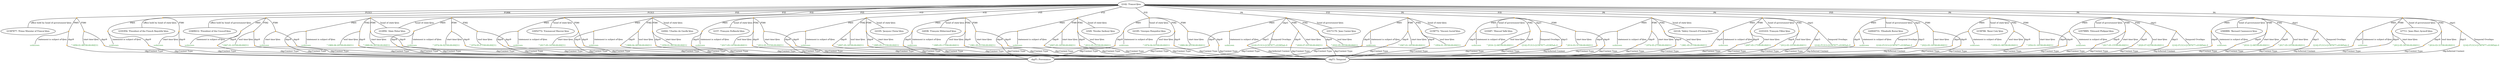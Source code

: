 strict graph "France_Leaders-K4-all.tsv" {
	fontsize=20
	node [color="" fontcolor=black fontsize=10 shape=ellipse style=""]
	Q142 [label="Q142: 'France'@en"]
	node [color="" fontcolor=black fontsize=10 shape=ellipse style=""]
	Q1587677 [label="Q1587677: 'Prime Minister of France'@en"]
	node [color=orange fontsize=10 shape=point style=filled]
	"Q142-P1313-Q1587677-c01905ab-0" [label=""]
	edge [fontsize=10]
	Q142 -- "Q142-P1313-Q1587677-c01905ab-0" [label=P1313]
	"Q142-P1313-Q1587677-c01905ab-0" -- Q1587677 [label="'office held by head of government'@en"]
	node [color="" fontcolor=black fontsize=10 shape=ellipse style=""]
	Q142 [label="Q142: 'France'@en"]
	node [color="" fontcolor=black fontsize=10 shape=ellipse style=""]
	Q3409212 [label="Q3409212: 'President of the Council'@en"]
	node [color=orange fontsize=10 shape=point style=filled]
	"Q142-P1313-Q3409212-6ccce57f-0" [label=""]
	edge [fontsize=10]
	Q142 -- "Q142-P1313-Q3409212-6ccce57f-0" [label=P1313]
	"Q142-P1313-Q3409212-6ccce57f-0" -- Q3409212 [label="'office held by head of government'@en"]
	node [color="" fontcolor=black fontsize=10 shape=ellipse style=""]
	Q142 [label="Q142: 'France'@en"]
	node [color="" fontcolor=black fontsize=10 shape=ellipse style=""]
	Q191954 [label="Q191954: 'President of the French Republic'@en"]
	node [color=orange fontsize=10 shape=point style=filled]
	"Q142-P1906-Q191954-6aef5329-0" [label=""]
	edge [fontsize=10]
	Q142 -- "Q142-P1906-Q191954-6aef5329-0" [label=P1906]
	"Q142-P1906-Q191954-6aef5329-0" -- Q191954 [label="'office held by head of state'@en"]
	node [color="" fontcolor=black fontsize=10 shape=ellipse style=""]
	Q142 [label="Q142: 'France'@en"]
	node [color="" fontcolor=black fontsize=10 shape=ellipse style=""]
	Q12950 [label="Q12950: 'Alain Poher'@en"]
	node [color=orange fontsize=10 shape=point style=filled]
	"Q142-P35-Q12950-7c3d50a5-0" [label=""]
	edge [fontsize=10]
	Q142 -- "Q142-P35-Q12950-7c3d50a5-0" [label=P35]
	"Q142-P35-Q12950-7c3d50a5-0" -- Q12950 [label="'head of state'@en"]
	node [color="" fontcolor=black fontsize=10 shape=ellipse style=""]
	Q142 [label="Q142: 'France'@en"]
	node [color="" fontcolor=black fontsize=10 shape=ellipse style=""]
	Q12950 [label="Q12950: 'Alain Poher'@en"]
	node [color=orange fontsize=10 shape=point style=filled]
	"Q142-P35-Q12950-f0c5114c-0" [label=""]
	edge [fontsize=10]
	Q142 -- "Q142-P35-Q12950-f0c5114c-0" [label=P35]
	"Q142-P35-Q12950-f0c5114c-0" -- Q12950 [label="'head of state'@en"]
	node [color="" fontcolor=black fontsize=10 shape=ellipse style=""]
	Q142 [label="Q142: 'France'@en"]
	node [color="" fontcolor=black fontsize=10 shape=ellipse style=""]
	Q157 [label="Q157: 'François Hollande'@en"]
	node [color=orange fontsize=10 shape=point style=filled]
	"Q142-P35-Q157-4a1e85c2-0" [label=""]
	edge [fontsize=10]
	Q142 -- "Q142-P35-Q157-4a1e85c2-0" [label=P35]
	"Q142-P35-Q157-4a1e85c2-0" -- Q157 [label="'head of state'@en"]
	node [color="" fontcolor=black fontsize=10 shape=ellipse style=""]
	Q142 [label="Q142: 'France'@en"]
	node [color="" fontcolor=black fontsize=10 shape=ellipse style=""]
	Q158768 [label="Q158768: 'René Coty'@en"]
	node [color=orange fontsize=10 shape=point style=filled]
	"Q142-P35-Q158768-621b9d2d-0" [label=""]
	edge [fontsize=10]
	Q142 -- "Q142-P35-Q158768-621b9d2d-0" [label=P35]
	"Q142-P35-Q158768-621b9d2d-0" -- Q158768 [label="'head of state'@en"]
	node [color="" fontcolor=black fontsize=10 shape=ellipse style=""]
	Q142 [label="Q142: 'France'@en"]
	node [color="" fontcolor=black fontsize=10 shape=ellipse style=""]
	Q158772 [label="Q158772: 'Vincent Auriol'@en"]
	node [color=orange fontsize=10 shape=point style=filled]
	"Q142-P35-Q158772-17b8e938-0" [label=""]
	edge [fontsize=10]
	Q142 -- "Q142-P35-Q158772-17b8e938-0" [label=P35]
	"Q142-P35-Q158772-17b8e938-0" -- Q158772 [label="'head of state'@en"]
	node [color="" fontcolor=black fontsize=10 shape=ellipse style=""]
	Q142 [label="Q142: 'France'@en"]
	node [color="" fontcolor=black fontsize=10 shape=ellipse style=""]
	Q2038 [label="Q2038: 'François Mitterrand'@en"]
	node [color=orange fontsize=10 shape=point style=filled]
	"Q142-P35-Q2038-05fdabcc-0" [label=""]
	edge [fontsize=10]
	Q142 -- "Q142-P35-Q2038-05fdabcc-0" [label=P35]
	"Q142-P35-Q2038-05fdabcc-0" -- Q2038 [label="'head of state'@en"]
	node [color="" fontcolor=black fontsize=10 shape=ellipse style=""]
	Q142 [label="Q142: 'France'@en"]
	node [color="" fontcolor=black fontsize=10 shape=ellipse style=""]
	Q2042 [label="Q2042: 'Charles de Gaulle'@en"]
	node [color=orange fontsize=10 shape=point style=filled]
	"Q142-P35-Q2042-961b77f2-0" [label=""]
	edge [fontsize=10]
	Q142 -- "Q142-P35-Q2042-961b77f2-0" [label=P35]
	"Q142-P35-Q2042-961b77f2-0" -- Q2042 [label="'head of state'@en"]
	node [color="" fontcolor=black fontsize=10 shape=ellipse style=""]
	Q142 [label="Q142: 'France'@en"]
	node [color="" fontcolor=black fontsize=10 shape=ellipse style=""]
	Q2105 [label="Q2105: 'Jacques Chirac'@en"]
	node [color=orange fontsize=10 shape=point style=filled]
	"Q142-P35-Q2105-e65f3398-0" [label=""]
	edge [fontsize=10]
	Q142 -- "Q142-P35-Q2105-e65f3398-0" [label=P35]
	"Q142-P35-Q2105-e65f3398-0" -- Q2105 [label="'head of state'@en"]
	node [color="" fontcolor=black fontsize=10 shape=ellipse style=""]
	Q142 [label="Q142: 'France'@en"]
	node [color="" fontcolor=black fontsize=10 shape=ellipse style=""]
	Q2124 [label="Q2124: 'Valéry Giscard d\'Estaing'@en"]
	node [color=orange fontsize=10 shape=point style=filled]
	"Q142-P35-Q2124-17bf43e7-0" [label=""]
	edge [fontsize=10]
	Q142 -- "Q142-P35-Q2124-17bf43e7-0" [label=P35]
	"Q142-P35-Q2124-17bf43e7-0" -- Q2124 [label="'head of state'@en"]
	node [color="" fontcolor=black fontsize=10 shape=ellipse style=""]
	Q142 [label="Q142: 'France'@en"]
	node [color="" fontcolor=black fontsize=10 shape=ellipse style=""]
	Q2185 [label="Q2185: 'Georges Pompidou'@en"]
	node [color=orange fontsize=10 shape=point style=filled]
	"Q142-P35-Q2185-e26577be-0" [label=""]
	edge [fontsize=10]
	Q142 -- "Q142-P35-Q2185-e26577be-0" [label=P35]
	"Q142-P35-Q2185-e26577be-0" -- Q2185 [label="'head of state'@en"]
	node [color="" fontcolor=black fontsize=10 shape=ellipse style=""]
	Q142 [label="Q142: 'France'@en"]
	node [color="" fontcolor=black fontsize=10 shape=ellipse style=""]
	Q3052772 [label="Q3052772: 'Emmanuel Macron'@en"]
	node [color=orange fontsize=10 shape=point style=filled]
	"Q142-P35-Q3052772-cb73d9ed-0" [label=""]
	edge [fontsize=10]
	Q142 -- "Q142-P35-Q3052772-cb73d9ed-0" [label=P35]
	"Q142-P35-Q3052772-cb73d9ed-0" -- Q3052772 [label="'head of state'@en"]
	node [color="" fontcolor=black fontsize=10 shape=ellipse style=""]
	Q142 [label="Q142: 'France'@en"]
	node [color="" fontcolor=black fontsize=10 shape=ellipse style=""]
	Q329 [label="Q329: 'Nicolas Sarkozy'@en"]
	node [color=orange fontsize=10 shape=point style=filled]
	"Q142-P35-Q329-a0397f0b-0" [label=""]
	edge [fontsize=10]
	Q142 -- "Q142-P35-Q329-a0397f0b-0" [label=P35]
	"Q142-P35-Q329-a0397f0b-0" -- Q329 [label="'head of state'@en"]
	node [color="" fontcolor=black fontsize=10 shape=ellipse style=""]
	Q142 [label="Q142: 'France'@en"]
	node [color="" fontcolor=black fontsize=10 shape=ellipse style=""]
	Q101410 [label="Q101410: 'François Fillon'@en"]
	node [color=orange fontsize=10 shape=point style=filled]
	"Q142-P6-Q101410-5d924d57-0" [label=""]
	edge [fontsize=10]
	Q142 -- "Q142-P6-Q101410-5d924d57-0" [label=P6]
	"Q142-P6-Q101410-5d924d57-0" -- Q101410 [label="'head of government'@en"]
	node [color="" fontcolor=black fontsize=10 shape=ellipse style=""]
	Q142 [label="Q142: 'France'@en"]
	node [color="" fontcolor=black fontsize=10 shape=ellipse style=""]
	Q10287 [label="Q10287: 'Manuel Valls'@en"]
	node [color=orange fontsize=10 shape=point style=filled]
	"Q142-P6-Q10287-c45a4a00-0" [label=""]
	edge [fontsize=10]
	Q142 -- "Q142-P6-Q10287-c45a4a00-0" [label=P6]
	"Q142-P6-Q10287-c45a4a00-0" -- Q10287 [label="'head of government'@en"]
	node [color="" fontcolor=black fontsize=10 shape=ellipse style=""]
	Q142 [label="Q142: 'France'@en"]
	node [color="" fontcolor=black fontsize=10 shape=ellipse style=""]
	Q20020731 [label="Q20020731: 'Élisabeth Borne'@en"]
	node [color=orange fontsize=10 shape=point style=filled]
	"Q142-P6-Q20020731-552fca95-0" [label=""]
	edge [fontsize=10]
	Q142 -- "Q142-P6-Q20020731-552fca95-0" [label=P6]
	"Q142-P6-Q20020731-552fca95-0" -- Q20020731 [label="'head of government'@en"]
	node [color="" fontcolor=black fontsize=10 shape=ellipse style=""]
	Q142 [label="Q142: 'France'@en"]
	node [color="" fontcolor=black fontsize=10 shape=ellipse style=""]
	Q3171170 [label="Q3171170: 'Jean Castex'@en"]
	node [color=orange fontsize=10 shape=point style=filled]
	"Q142-P6-Q3171170-af62d6b4-0" [label=""]
	edge [fontsize=10]
	Q142 -- "Q142-P6-Q3171170-af62d6b4-0" [label=P6]
	"Q142-P6-Q3171170-af62d6b4-0" -- Q3171170 [label="'head of government'@en"]
	node [color="" fontcolor=black fontsize=10 shape=ellipse style=""]
	Q142 [label="Q142: 'France'@en"]
	node [color="" fontcolor=black fontsize=10 shape=ellipse style=""]
	Q3579995 [label="Q3579995: 'Édouard Philippe'@en"]
	node [color=orange fontsize=10 shape=point style=filled]
	"Q142-P6-Q3579995-d8b41bd5-0" [label=""]
	edge [fontsize=10]
	Q142 -- "Q142-P6-Q3579995-d8b41bd5-0" [label=P6]
	"Q142-P6-Q3579995-d8b41bd5-0" -- Q3579995 [label="'head of government'@en"]
	node [color="" fontcolor=black fontsize=10 shape=ellipse style=""]
	Q142 [label="Q142: 'France'@en"]
	node [color="" fontcolor=black fontsize=10 shape=ellipse style=""]
	Q560890 [label="Q560890: 'Bernard Cazeneuve'@en"]
	node [color=orange fontsize=10 shape=point style=filled]
	"Q142-P6-Q560890-68ea0680-0" [label=""]
	edge [fontsize=10]
	Q142 -- "Q142-P6-Q560890-68ea0680-0" [label=P6]
	"Q142-P6-Q560890-68ea0680-0" -- Q560890 [label="'head of government'@en"]
	node [color="" fontcolor=black fontsize=10 shape=ellipse style=""]
	Q142 [label="Q142: 'France'@en"]
	node [color="" fontcolor=black fontsize=10 shape=ellipse style=""]
	Q7711 [label="Q7711: 'Jean-Marc Ayrault'@en"]
	node [color=orange fontsize=10 shape=point style=filled]
	"Q142-P6-Q7711-54c13638-0" [label=""]
	edge [fontsize=10]
	Q142 -- "Q142-P6-Q7711-54c13638-0" [label=P6]
	"Q142-P6-Q7711-54c13638-0" -- Q7711 [label="'head of government'@en"]
	node [color=orange fontsize=10 shape=point style=filled]
	"Q142-P1313-Q1587677-c01905ab-0" [label=""]
	node [color="" fontcolor=forestgreen fontsize=10 shape=plain style=""]
	"Q142-P1313-Q1587677-c01905ab-0-P580-2714bb-0^1959-01-08T00_00_00Z/11" [label="^1959-01-08T00:00:00Z/11"]
	node [color=orange fontsize=10 shape=point style=filled]
	"Q142-P1313-Q1587677-c01905ab-0-P580-2714bb-0" [label=""]
	edge [fontsize=10]
	"Q142-P1313-Q1587677-c01905ab-0" -- "Q142-P1313-Q1587677-c01905ab-0-P580-2714bb-0" [label=P580]
	"Q142-P1313-Q1587677-c01905ab-0-P580-2714bb-0" -- "Q142-P1313-Q1587677-c01905ab-0-P580-2714bb-0^1959-01-08T00_00_00Z/11" [label="'start time'@en"]
	node [color=orange fontsize=10 shape=point style=filled]
	"Q142-P1313-Q1587677-c01905ab-0" [label=""]
	node [color="" fontcolor=forestgreen fontsize=10 shape=plain style=""]
	"Q142-P1313-Q1587677-c01905ab-0-P805unknown" [label=unknown]
	node [color=orange fontsize=10 shape=point style=filled]
	"Q142-P1313-Q1587677-c01905ab-0-P805" [label=""]
	edge [fontsize=10]
	"Q142-P1313-Q1587677-c01905ab-0" -- "Q142-P1313-Q1587677-c01905ab-0-P805" [label=P805]
	"Q142-P1313-Q1587677-c01905ab-0-P805" -- "Q142-P1313-Q1587677-c01905ab-0-P805unknown" [label="'statement is subject of'@en"]
	node [color=orange fontsize=10 shape=point style=filled]
	"Q142-P1313-Q1587677-c01905ab-0-P580-2714bb-0" [label=""]
	node [color="" fontcolor=black fontsize=10 shape=ellipse style=""]
	ckgT1 [label="ckgT1: Temporal"]
	node [color=orange fontsize=10 shape=point style=filled]
	"Q142-P1313-Q1587677-c01905ab-0-P580-2714bb-0-P580" [label=""]
	edge [fontsize=10]
	"Q142-P1313-Q1587677-c01905ab-0-P580-2714bb-0" -- "Q142-P1313-Q1587677-c01905ab-0-P580-2714bb-0-P580" [label=ckgr9]
	"Q142-P1313-Q1587677-c01905ab-0-P580-2714bb-0-P580" -- ckgT1 [label="ckg:Context Type"]
	node [color=orange fontsize=10 shape=point style=filled]
	"Q142-P1313-Q1587677-c01905ab-0-P805" [label=""]
	node [color="" fontcolor=black fontsize=10 shape=ellipse style=""]
	ckgP1 [label="ckgP1: Provenance"]
	node [color=orange fontsize=10 shape=point style=filled]
	"Q142-P1313-Q1587677-c01905ab-0-P805-ckgP1" [label=""]
	edge [fontsize=10]
	"Q142-P1313-Q1587677-c01905ab-0-P805" -- "Q142-P1313-Q1587677-c01905ab-0-P805-ckgP1" [label=ckgr9]
	"Q142-P1313-Q1587677-c01905ab-0-P805-ckgP1" -- ckgP1 [label="ckg:Context Type"]
	node [color=orange fontsize=10 shape=point style=filled]
	"Q142-P1313-Q3409212-6ccce57f-0" [label=""]
	node [color="" fontcolor=forestgreen fontsize=10 shape=plain style=""]
	"Q142-P1313-Q3409212-6ccce57f-0-P580unknown" [label=unknown]
	node [color=orange fontsize=10 shape=point style=filled]
	"Q142-P1313-Q3409212-6ccce57f-0-P580" [label=""]
	edge [fontsize=10]
	"Q142-P1313-Q3409212-6ccce57f-0" -- "Q142-P1313-Q3409212-6ccce57f-0-P580" [label=P580]
	"Q142-P1313-Q3409212-6ccce57f-0-P580" -- "Q142-P1313-Q3409212-6ccce57f-0-P580unknown" [label="'start time'@en"]
	node [color=orange fontsize=10 shape=point style=filled]
	"Q142-P1313-Q3409212-6ccce57f-0" [label=""]
	node [color="" fontcolor=forestgreen fontsize=10 shape=plain style=""]
	"Q142-P1313-Q3409212-6ccce57f-0-P582-c38677-0^1947-01-22T00_00_00Z/11" [label="^1947-01-22T00:00:00Z/11"]
	node [color=orange fontsize=10 shape=point style=filled]
	"Q142-P1313-Q3409212-6ccce57f-0-P582-c38677-0" [label=""]
	edge [fontsize=10]
	"Q142-P1313-Q3409212-6ccce57f-0" -- "Q142-P1313-Q3409212-6ccce57f-0-P582-c38677-0" [label=P582]
	"Q142-P1313-Q3409212-6ccce57f-0-P582-c38677-0" -- "Q142-P1313-Q3409212-6ccce57f-0-P582-c38677-0^1947-01-22T00_00_00Z/11" [label="'end time'@en"]
	node [color=orange fontsize=10 shape=point style=filled]
	"Q142-P1313-Q3409212-6ccce57f-0" [label=""]
	node [color="" fontcolor=forestgreen fontsize=10 shape=plain style=""]
	"Q142-P1313-Q3409212-6ccce57f-0-P805unknown" [label=unknown]
	node [color=orange fontsize=10 shape=point style=filled]
	"Q142-P1313-Q3409212-6ccce57f-0-P805" [label=""]
	edge [fontsize=10]
	"Q142-P1313-Q3409212-6ccce57f-0" -- "Q142-P1313-Q3409212-6ccce57f-0-P805" [label=P805]
	"Q142-P1313-Q3409212-6ccce57f-0-P805" -- "Q142-P1313-Q3409212-6ccce57f-0-P805unknown" [label="'statement is subject of'@en"]
	node [color=orange fontsize=10 shape=point style=filled]
	"Q142-P1313-Q3409212-6ccce57f-0-P580" [label=""]
	node [color="" fontcolor=black fontsize=10 shape=ellipse style=""]
	ckgT1 [label="ckgT1: Temporal"]
	node [color=orange fontsize=10 shape=point style=filled]
	"Q142-P1313-Q3409212-6ccce57f-0-P580-ckgT1" [label=""]
	edge [fontsize=10]
	"Q142-P1313-Q3409212-6ccce57f-0-P580" -- "Q142-P1313-Q3409212-6ccce57f-0-P580-ckgT1" [label=ckgr9]
	"Q142-P1313-Q3409212-6ccce57f-0-P580-ckgT1" -- ckgT1 [label="ckg:Context Type"]
	node [color=orange fontsize=10 shape=point style=filled]
	"Q142-P1313-Q3409212-6ccce57f-0-P582-c38677-0" [label=""]
	node [color="" fontcolor=black fontsize=10 shape=ellipse style=""]
	ckgT1 [label="ckgT1: Temporal"]
	node [color=orange fontsize=10 shape=point style=filled]
	"Q142-P1313-Q3409212-6ccce57f-0-P582-c38677-0-P582" [label=""]
	edge [fontsize=10]
	"Q142-P1313-Q3409212-6ccce57f-0-P582-c38677-0" -- "Q142-P1313-Q3409212-6ccce57f-0-P582-c38677-0-P582" [label=ckgr9]
	"Q142-P1313-Q3409212-6ccce57f-0-P582-c38677-0-P582" -- ckgT1 [label="ckg:Context Type"]
	node [color=orange fontsize=10 shape=point style=filled]
	"Q142-P1313-Q3409212-6ccce57f-0-P805" [label=""]
	node [color="" fontcolor=black fontsize=10 shape=ellipse style=""]
	ckgP1 [label="ckgP1: Provenance"]
	node [color=orange fontsize=10 shape=point style=filled]
	"Q142-P1313-Q3409212-6ccce57f-0-P805-ckgP1" [label=""]
	edge [fontsize=10]
	"Q142-P1313-Q3409212-6ccce57f-0-P805" -- "Q142-P1313-Q3409212-6ccce57f-0-P805-ckgP1" [label=ckgr9]
	"Q142-P1313-Q3409212-6ccce57f-0-P805-ckgP1" -- ckgP1 [label="ckg:Context Type"]
	node [color=orange fontsize=10 shape=point style=filled]
	"Q142-P1906-Q191954-6aef5329-0" [label=""]
	node [color="" fontcolor=forestgreen fontsize=10 shape=plain style=""]
	"Q142-P1906-Q191954-6aef5329-0-P580unknown" [label=unknown]
	node [color=orange fontsize=10 shape=point style=filled]
	"Q142-P1906-Q191954-6aef5329-0-P580" [label=""]
	edge [fontsize=10]
	"Q142-P1906-Q191954-6aef5329-0" -- "Q142-P1906-Q191954-6aef5329-0-P580" [label=P580]
	"Q142-P1906-Q191954-6aef5329-0-P580" -- "Q142-P1906-Q191954-6aef5329-0-P580unknown" [label="'start time'@en"]
	node [color=orange fontsize=10 shape=point style=filled]
	"Q142-P1906-Q191954-6aef5329-0" [label=""]
	node [color="" fontcolor=forestgreen fontsize=10 shape=plain style=""]
	"Q142-P1906-Q191954-6aef5329-0-P805unknown" [label=unknown]
	node [color=orange fontsize=10 shape=point style=filled]
	"Q142-P1906-Q191954-6aef5329-0-P805" [label=""]
	edge [fontsize=10]
	"Q142-P1906-Q191954-6aef5329-0" -- "Q142-P1906-Q191954-6aef5329-0-P805" [label=P805]
	"Q142-P1906-Q191954-6aef5329-0-P805" -- "Q142-P1906-Q191954-6aef5329-0-P805unknown" [label="'statement is subject of'@en"]
	node [color=orange fontsize=10 shape=point style=filled]
	"Q142-P1906-Q191954-6aef5329-0-P580" [label=""]
	node [color="" fontcolor=black fontsize=10 shape=ellipse style=""]
	ckgT1 [label="ckgT1: Temporal"]
	node [color=orange fontsize=10 shape=point style=filled]
	"Q142-P1906-Q191954-6aef5329-0-P580-ckgT1" [label=""]
	edge [fontsize=10]
	"Q142-P1906-Q191954-6aef5329-0-P580" -- "Q142-P1906-Q191954-6aef5329-0-P580-ckgT1" [label=ckgr9]
	"Q142-P1906-Q191954-6aef5329-0-P580-ckgT1" -- ckgT1 [label="ckg:Context Type"]
	node [color=orange fontsize=10 shape=point style=filled]
	"Q142-P1906-Q191954-6aef5329-0-P805" [label=""]
	node [color="" fontcolor=black fontsize=10 shape=ellipse style=""]
	ckgP1 [label="ckgP1: Provenance"]
	node [color=orange fontsize=10 shape=point style=filled]
	"Q142-P1906-Q191954-6aef5329-0-P805-ckgP1" [label=""]
	edge [fontsize=10]
	"Q142-P1906-Q191954-6aef5329-0-P805" -- "Q142-P1906-Q191954-6aef5329-0-P805-ckgP1" [label=ckgr9]
	"Q142-P1906-Q191954-6aef5329-0-P805-ckgP1" -- ckgP1 [label="ckg:Context Type"]
	node [color=orange fontsize=10 shape=point style=filled]
	"Q142-P35-Q12950-7c3d50a5-0" [label=""]
	node [color="" fontcolor=forestgreen fontsize=10 shape=plain style=""]
	"Q142-P35-Q12950-7c3d50a5-0-P580-fbfbaa-0^1969-04-28T00_00_00Z/11" [label="^1969-04-28T00:00:00Z/11"]
	node [color=orange fontsize=10 shape=point style=filled]
	"Q142-P35-Q12950-7c3d50a5-0-P580-fbfbaa-0" [label=""]
	edge [fontsize=10]
	"Q142-P35-Q12950-7c3d50a5-0" -- "Q142-P35-Q12950-7c3d50a5-0-P580-fbfbaa-0" [label=P580]
	"Q142-P35-Q12950-7c3d50a5-0-P580-fbfbaa-0" -- "Q142-P35-Q12950-7c3d50a5-0-P580-fbfbaa-0^1969-04-28T00_00_00Z/11" [label="'start time'@en"]
	node [color=orange fontsize=10 shape=point style=filled]
	"Q142-P35-Q12950-7c3d50a5-0" [label=""]
	node [color="" fontcolor=forestgreen fontsize=10 shape=plain style=""]
	"Q142-P35-Q12950-7c3d50a5-0-P582-d45524-0^1969-06-20T00_00_00Z/11" [label="^1969-06-20T00:00:00Z/11"]
	node [color=orange fontsize=10 shape=point style=filled]
	"Q142-P35-Q12950-7c3d50a5-0-P582-d45524-0" [label=""]
	edge [fontsize=10]
	"Q142-P35-Q12950-7c3d50a5-0" -- "Q142-P35-Q12950-7c3d50a5-0-P582-d45524-0" [label=P582]
	"Q142-P35-Q12950-7c3d50a5-0-P582-d45524-0" -- "Q142-P35-Q12950-7c3d50a5-0-P582-d45524-0^1969-06-20T00_00_00Z/11" [label="'end time'@en"]
	node [color=orange fontsize=10 shape=point style=filled]
	"Q142-P35-Q12950-7c3d50a5-0" [label=""]
	node [color="" fontcolor=forestgreen fontsize=10 shape=plain style=""]
	"Q142-P35-Q12950-7c3d50a5-0-P805unknown" [label=unknown]
	node [color=orange fontsize=10 shape=point style=filled]
	"Q142-P35-Q12950-7c3d50a5-0-P805" [label=""]
	edge [fontsize=10]
	"Q142-P35-Q12950-7c3d50a5-0" -- "Q142-P35-Q12950-7c3d50a5-0-P805" [label=P805]
	"Q142-P35-Q12950-7c3d50a5-0-P805" -- "Q142-P35-Q12950-7c3d50a5-0-P805unknown" [label="'statement is subject of'@en"]
	node [color=orange fontsize=10 shape=point style=filled]
	"Q142-P35-Q12950-7c3d50a5-0-P580-fbfbaa-0" [label=""]
	node [color="" fontcolor=black fontsize=10 shape=ellipse style=""]
	ckgT1 [label="ckgT1: Temporal"]
	node [color=orange fontsize=10 shape=point style=filled]
	"Q142-P35-Q12950-7c3d50a5-0-P580-fbfbaa-0-P580" [label=""]
	edge [fontsize=10]
	"Q142-P35-Q12950-7c3d50a5-0-P580-fbfbaa-0" -- "Q142-P35-Q12950-7c3d50a5-0-P580-fbfbaa-0-P580" [label=ckgr9]
	"Q142-P35-Q12950-7c3d50a5-0-P580-fbfbaa-0-P580" -- ckgT1 [label="ckg:Context Type"]
	node [color=orange fontsize=10 shape=point style=filled]
	"Q142-P35-Q12950-7c3d50a5-0-P582-d45524-0" [label=""]
	node [color="" fontcolor=black fontsize=10 shape=ellipse style=""]
	ckgT1 [label="ckgT1: Temporal"]
	node [color=orange fontsize=10 shape=point style=filled]
	"Q142-P35-Q12950-7c3d50a5-0-P582-d45524-0-P582" [label=""]
	edge [fontsize=10]
	"Q142-P35-Q12950-7c3d50a5-0-P582-d45524-0" -- "Q142-P35-Q12950-7c3d50a5-0-P582-d45524-0-P582" [label=ckgr9]
	"Q142-P35-Q12950-7c3d50a5-0-P582-d45524-0-P582" -- ckgT1 [label="ckg:Context Type"]
	node [color=orange fontsize=10 shape=point style=filled]
	"Q142-P35-Q12950-7c3d50a5-0-P805" [label=""]
	node [color="" fontcolor=black fontsize=10 shape=ellipse style=""]
	ckgP1 [label="ckgP1: Provenance"]
	node [color=orange fontsize=10 shape=point style=filled]
	"Q142-P35-Q12950-7c3d50a5-0-P805-ckgP1" [label=""]
	edge [fontsize=10]
	"Q142-P35-Q12950-7c3d50a5-0-P805" -- "Q142-P35-Q12950-7c3d50a5-0-P805-ckgP1" [label=ckgr9]
	"Q142-P35-Q12950-7c3d50a5-0-P805-ckgP1" -- ckgP1 [label="ckg:Context Type"]
	node [color=orange fontsize=10 shape=point style=filled]
	"Q142-P35-Q12950-f0c5114c-0" [label=""]
	node [color="" fontcolor=forestgreen fontsize=10 shape=plain style=""]
	"Q142-P35-Q12950-f0c5114c-0-P580-f23da8-0^1974-04-02T00_00_00Z/11" [label="^1974-04-02T00:00:00Z/11"]
	node [color=orange fontsize=10 shape=point style=filled]
	"Q142-P35-Q12950-f0c5114c-0-P580-f23da8-0" [label=""]
	edge [fontsize=10]
	"Q142-P35-Q12950-f0c5114c-0" -- "Q142-P35-Q12950-f0c5114c-0-P580-f23da8-0" [label=P580]
	"Q142-P35-Q12950-f0c5114c-0-P580-f23da8-0" -- "Q142-P35-Q12950-f0c5114c-0-P580-f23da8-0^1974-04-02T00_00_00Z/11" [label="'start time'@en"]
	node [color=orange fontsize=10 shape=point style=filled]
	"Q142-P35-Q12950-f0c5114c-0" [label=""]
	node [color="" fontcolor=forestgreen fontsize=10 shape=plain style=""]
	"Q142-P35-Q12950-f0c5114c-0-P582-605860-0^1974-05-27T00_00_00Z/11" [label="^1974-05-27T00:00:00Z/11"]
	node [color=orange fontsize=10 shape=point style=filled]
	"Q142-P35-Q12950-f0c5114c-0-P582-605860-0" [label=""]
	edge [fontsize=10]
	"Q142-P35-Q12950-f0c5114c-0" -- "Q142-P35-Q12950-f0c5114c-0-P582-605860-0" [label=P582]
	"Q142-P35-Q12950-f0c5114c-0-P582-605860-0" -- "Q142-P35-Q12950-f0c5114c-0-P582-605860-0^1974-05-27T00_00_00Z/11" [label="'end time'@en"]
	node [color=orange fontsize=10 shape=point style=filled]
	"Q142-P35-Q12950-f0c5114c-0" [label=""]
	node [color="" fontcolor=forestgreen fontsize=10 shape=plain style=""]
	"Q142-P35-Q12950-f0c5114c-0-P805unknown" [label=unknown]
	node [color=orange fontsize=10 shape=point style=filled]
	"Q142-P35-Q12950-f0c5114c-0-P805" [label=""]
	edge [fontsize=10]
	"Q142-P35-Q12950-f0c5114c-0" -- "Q142-P35-Q12950-f0c5114c-0-P805" [label=P805]
	"Q142-P35-Q12950-f0c5114c-0-P805" -- "Q142-P35-Q12950-f0c5114c-0-P805unknown" [label="'statement is subject of'@en"]
	node [color=orange fontsize=10 shape=point style=filled]
	"Q142-P35-Q12950-f0c5114c-0-P580-f23da8-0" [label=""]
	node [color="" fontcolor=black fontsize=10 shape=ellipse style=""]
	ckgT1 [label="ckgT1: Temporal"]
	node [color=orange fontsize=10 shape=point style=filled]
	"Q142-P35-Q12950-f0c5114c-0-P580-f23da8-0-P580" [label=""]
	edge [fontsize=10]
	"Q142-P35-Q12950-f0c5114c-0-P580-f23da8-0" -- "Q142-P35-Q12950-f0c5114c-0-P580-f23da8-0-P580" [label=ckgr9]
	"Q142-P35-Q12950-f0c5114c-0-P580-f23da8-0-P580" -- ckgT1 [label="ckg:Context Type"]
	node [color=orange fontsize=10 shape=point style=filled]
	"Q142-P35-Q12950-f0c5114c-0-P582-605860-0" [label=""]
	node [color="" fontcolor=black fontsize=10 shape=ellipse style=""]
	ckgT1 [label="ckgT1: Temporal"]
	node [color=orange fontsize=10 shape=point style=filled]
	"Q142-P35-Q12950-f0c5114c-0-P582-605860-0-P582" [label=""]
	edge [fontsize=10]
	"Q142-P35-Q12950-f0c5114c-0-P582-605860-0" -- "Q142-P35-Q12950-f0c5114c-0-P582-605860-0-P582" [label=ckgr9]
	"Q142-P35-Q12950-f0c5114c-0-P582-605860-0-P582" -- ckgT1 [label="ckg:Context Type"]
	node [color=orange fontsize=10 shape=point style=filled]
	"Q142-P35-Q12950-f0c5114c-0-P805" [label=""]
	node [color="" fontcolor=black fontsize=10 shape=ellipse style=""]
	ckgP1 [label="ckgP1: Provenance"]
	node [color=orange fontsize=10 shape=point style=filled]
	"Q142-P35-Q12950-f0c5114c-0-P805-ckgP1" [label=""]
	edge [fontsize=10]
	"Q142-P35-Q12950-f0c5114c-0-P805" -- "Q142-P35-Q12950-f0c5114c-0-P805-ckgP1" [label=ckgr9]
	"Q142-P35-Q12950-f0c5114c-0-P805-ckgP1" -- ckgP1 [label="ckg:Context Type"]
	node [color=orange fontsize=10 shape=point style=filled]
	"Q142-P35-Q157-4a1e85c2-0" [label=""]
	node [color="" fontcolor=forestgreen fontsize=10 shape=plain style=""]
	"Q142-P35-Q157-4a1e85c2-0-P580-759664-0^2012-05-15T00_00_00Z/11" [label="^2012-05-15T00:00:00Z/11"]
	node [color=orange fontsize=10 shape=point style=filled]
	"Q142-P35-Q157-4a1e85c2-0-P580-759664-0" [label=""]
	edge [fontsize=10]
	"Q142-P35-Q157-4a1e85c2-0" -- "Q142-P35-Q157-4a1e85c2-0-P580-759664-0" [label=P580]
	"Q142-P35-Q157-4a1e85c2-0-P580-759664-0" -- "Q142-P35-Q157-4a1e85c2-0-P580-759664-0^2012-05-15T00_00_00Z/11" [label="'start time'@en"]
	node [color=orange fontsize=10 shape=point style=filled]
	"Q142-P35-Q157-4a1e85c2-0" [label=""]
	node [color="" fontcolor=forestgreen fontsize=10 shape=plain style=""]
	"Q142-P35-Q157-4a1e85c2-0-P582-e19ae9-0^2017-05-14T00_00_00Z/11" [label="^2017-05-14T00:00:00Z/11"]
	node [color=orange fontsize=10 shape=point style=filled]
	"Q142-P35-Q157-4a1e85c2-0-P582-e19ae9-0" [label=""]
	edge [fontsize=10]
	"Q142-P35-Q157-4a1e85c2-0" -- "Q142-P35-Q157-4a1e85c2-0-P582-e19ae9-0" [label=P582]
	"Q142-P35-Q157-4a1e85c2-0-P582-e19ae9-0" -- "Q142-P35-Q157-4a1e85c2-0-P582-e19ae9-0^2017-05-14T00_00_00Z/11" [label="'end time'@en"]
	node [color=orange fontsize=10 shape=point style=filled]
	"Q142-P35-Q157-4a1e85c2-0" [label=""]
	node [color="" fontcolor=forestgreen fontsize=10 shape=plain style=""]
	"Q142-P35-Q157-4a1e85c2-0-P805unknown" [label=unknown]
	node [color=orange fontsize=10 shape=point style=filled]
	"Q142-P35-Q157-4a1e85c2-0-P805" [label=""]
	edge [fontsize=10]
	"Q142-P35-Q157-4a1e85c2-0" -- "Q142-P35-Q157-4a1e85c2-0-P805" [label=P805]
	"Q142-P35-Q157-4a1e85c2-0-P805" -- "Q142-P35-Q157-4a1e85c2-0-P805unknown" [label="'statement is subject of'@en"]
	node [color=orange fontsize=10 shape=point style=filled]
	"Q142-P35-Q157-4a1e85c2-0-P580-759664-0" [label=""]
	node [color="" fontcolor=black fontsize=10 shape=ellipse style=""]
	ckgT1 [label="ckgT1: Temporal"]
	node [color=orange fontsize=10 shape=point style=filled]
	"Q142-P35-Q157-4a1e85c2-0-P580-759664-0-P580" [label=""]
	edge [fontsize=10]
	"Q142-P35-Q157-4a1e85c2-0-P580-759664-0" -- "Q142-P35-Q157-4a1e85c2-0-P580-759664-0-P580" [label=ckgr9]
	"Q142-P35-Q157-4a1e85c2-0-P580-759664-0-P580" -- ckgT1 [label="ckg:Context Type"]
	node [color=orange fontsize=10 shape=point style=filled]
	"Q142-P35-Q157-4a1e85c2-0-P582-e19ae9-0" [label=""]
	node [color="" fontcolor=black fontsize=10 shape=ellipse style=""]
	ckgT1 [label="ckgT1: Temporal"]
	node [color=orange fontsize=10 shape=point style=filled]
	"Q142-P35-Q157-4a1e85c2-0-P582-e19ae9-0-P582" [label=""]
	edge [fontsize=10]
	"Q142-P35-Q157-4a1e85c2-0-P582-e19ae9-0" -- "Q142-P35-Q157-4a1e85c2-0-P582-e19ae9-0-P582" [label=ckgr9]
	"Q142-P35-Q157-4a1e85c2-0-P582-e19ae9-0-P582" -- ckgT1 [label="ckg:Context Type"]
	node [color=orange fontsize=10 shape=point style=filled]
	"Q142-P35-Q157-4a1e85c2-0-P805" [label=""]
	node [color="" fontcolor=black fontsize=10 shape=ellipse style=""]
	ckgP1 [label="ckgP1: Provenance"]
	node [color=orange fontsize=10 shape=point style=filled]
	"Q142-P35-Q157-4a1e85c2-0-P805-ckgP1" [label=""]
	edge [fontsize=10]
	"Q142-P35-Q157-4a1e85c2-0-P805" -- "Q142-P35-Q157-4a1e85c2-0-P805-ckgP1" [label=ckgr9]
	"Q142-P35-Q157-4a1e85c2-0-P805-ckgP1" -- ckgP1 [label="ckg:Context Type"]
	node [color=orange fontsize=10 shape=point style=filled]
	"Q142-P35-Q158768-621b9d2d-0" [label=""]
	node [color="" fontcolor=forestgreen fontsize=10 shape=plain style=""]
	"Q142-P35-Q158768-621b9d2d-0-P580-56791e-0^1954-01-16T00_00_00Z/11" [label="^1954-01-16T00:00:00Z/11"]
	node [color=orange fontsize=10 shape=point style=filled]
	"Q142-P35-Q158768-621b9d2d-0-P580-56791e-0" [label=""]
	edge [fontsize=10]
	"Q142-P35-Q158768-621b9d2d-0" -- "Q142-P35-Q158768-621b9d2d-0-P580-56791e-0" [label=P580]
	"Q142-P35-Q158768-621b9d2d-0-P580-56791e-0" -- "Q142-P35-Q158768-621b9d2d-0-P580-56791e-0^1954-01-16T00_00_00Z/11" [label="'start time'@en"]
	node [color=orange fontsize=10 shape=point style=filled]
	"Q142-P35-Q158768-621b9d2d-0" [label=""]
	node [color="" fontcolor=forestgreen fontsize=10 shape=plain style=""]
	"Q142-P35-Q158768-621b9d2d-0-P582-2714bb-0^1959-01-08T00_00_00Z/11" [label="^1959-01-08T00:00:00Z/11"]
	node [color=orange fontsize=10 shape=point style=filled]
	"Q142-P35-Q158768-621b9d2d-0-P582-2714bb-0" [label=""]
	edge [fontsize=10]
	"Q142-P35-Q158768-621b9d2d-0" -- "Q142-P35-Q158768-621b9d2d-0-P582-2714bb-0" [label=P582]
	"Q142-P35-Q158768-621b9d2d-0-P582-2714bb-0" -- "Q142-P35-Q158768-621b9d2d-0-P582-2714bb-0^1959-01-08T00_00_00Z/11" [label="'end time'@en"]
	node [color=orange fontsize=10 shape=point style=filled]
	"Q142-P35-Q158768-621b9d2d-0" [label=""]
	node [color="" fontcolor=forestgreen fontsize=10 shape=plain style=""]
	"Q142-P35-Q158768-621b9d2d-0-P805unknown" [label=unknown]
	node [color=orange fontsize=10 shape=point style=filled]
	"Q142-P35-Q158768-621b9d2d-0-P805" [label=""]
	edge [fontsize=10]
	"Q142-P35-Q158768-621b9d2d-0" -- "Q142-P35-Q158768-621b9d2d-0-P805" [label=P805]
	"Q142-P35-Q158768-621b9d2d-0-P805" -- "Q142-P35-Q158768-621b9d2d-0-P805unknown" [label="'statement is subject of'@en"]
	node [color=orange fontsize=10 shape=point style=filled]
	"Q142-P35-Q158768-621b9d2d-0-P580-56791e-0" [label=""]
	node [color="" fontcolor=black fontsize=10 shape=ellipse style=""]
	ckgT1 [label="ckgT1: Temporal"]
	node [color=orange fontsize=10 shape=point style=filled]
	"Q142-P35-Q158768-621b9d2d-0-P580-56791e-0-P580" [label=""]
	edge [fontsize=10]
	"Q142-P35-Q158768-621b9d2d-0-P580-56791e-0" -- "Q142-P35-Q158768-621b9d2d-0-P580-56791e-0-P580" [label=ckgr9]
	"Q142-P35-Q158768-621b9d2d-0-P580-56791e-0-P580" -- ckgT1 [label="ckg:Context Type"]
	node [color=orange fontsize=10 shape=point style=filled]
	"Q142-P35-Q158768-621b9d2d-0-P582-2714bb-0" [label=""]
	node [color="" fontcolor=black fontsize=10 shape=ellipse style=""]
	ckgT1 [label="ckgT1: Temporal"]
	node [color=orange fontsize=10 shape=point style=filled]
	"Q142-P35-Q158768-621b9d2d-0-P582-2714bb-0-P582" [label=""]
	edge [fontsize=10]
	"Q142-P35-Q158768-621b9d2d-0-P582-2714bb-0" -- "Q142-P35-Q158768-621b9d2d-0-P582-2714bb-0-P582" [label=ckgr9]
	"Q142-P35-Q158768-621b9d2d-0-P582-2714bb-0-P582" -- ckgT1 [label="ckg:Context Type"]
	node [color=orange fontsize=10 shape=point style=filled]
	"Q142-P35-Q158768-621b9d2d-0-P805" [label=""]
	node [color="" fontcolor=black fontsize=10 shape=ellipse style=""]
	ckgP1 [label="ckgP1: Provenance"]
	node [color=orange fontsize=10 shape=point style=filled]
	"Q142-P35-Q158768-621b9d2d-0-P805-ckgP1" [label=""]
	edge [fontsize=10]
	"Q142-P35-Q158768-621b9d2d-0-P805" -- "Q142-P35-Q158768-621b9d2d-0-P805-ckgP1" [label=ckgr9]
	"Q142-P35-Q158768-621b9d2d-0-P805-ckgP1" -- ckgP1 [label="ckg:Context Type"]
	node [color=orange fontsize=10 shape=point style=filled]
	"Q142-P35-Q158772-17b8e938-0" [label=""]
	node [color="" fontcolor=forestgreen fontsize=10 shape=plain style=""]
	"Q142-P35-Q158772-17b8e938-0-P580-95322a-0^1947-01-16T00_00_00Z/11" [label="^1947-01-16T00:00:00Z/11"]
	node [color=orange fontsize=10 shape=point style=filled]
	"Q142-P35-Q158772-17b8e938-0-P580-95322a-0" [label=""]
	edge [fontsize=10]
	"Q142-P35-Q158772-17b8e938-0" -- "Q142-P35-Q158772-17b8e938-0-P580-95322a-0" [label=P580]
	"Q142-P35-Q158772-17b8e938-0-P580-95322a-0" -- "Q142-P35-Q158772-17b8e938-0-P580-95322a-0^1947-01-16T00_00_00Z/11" [label="'start time'@en"]
	node [color=orange fontsize=10 shape=point style=filled]
	"Q142-P35-Q158772-17b8e938-0" [label=""]
	node [color="" fontcolor=forestgreen fontsize=10 shape=plain style=""]
	"Q142-P35-Q158772-17b8e938-0-P582-56791e-0^1954-01-16T00_00_00Z/11" [label="^1954-01-16T00:00:00Z/11"]
	node [color=orange fontsize=10 shape=point style=filled]
	"Q142-P35-Q158772-17b8e938-0-P582-56791e-0" [label=""]
	edge [fontsize=10]
	"Q142-P35-Q158772-17b8e938-0" -- "Q142-P35-Q158772-17b8e938-0-P582-56791e-0" [label=P582]
	"Q142-P35-Q158772-17b8e938-0-P582-56791e-0" -- "Q142-P35-Q158772-17b8e938-0-P582-56791e-0^1954-01-16T00_00_00Z/11" [label="'end time'@en"]
	node [color=orange fontsize=10 shape=point style=filled]
	"Q142-P35-Q158772-17b8e938-0" [label=""]
	node [color="" fontcolor=forestgreen fontsize=10 shape=plain style=""]
	"Q142-P35-Q158772-17b8e938-0-P805unknown" [label=unknown]
	node [color=orange fontsize=10 shape=point style=filled]
	"Q142-P35-Q158772-17b8e938-0-P805" [label=""]
	edge [fontsize=10]
	"Q142-P35-Q158772-17b8e938-0" -- "Q142-P35-Q158772-17b8e938-0-P805" [label=P805]
	"Q142-P35-Q158772-17b8e938-0-P805" -- "Q142-P35-Q158772-17b8e938-0-P805unknown" [label="'statement is subject of'@en"]
	node [color=orange fontsize=10 shape=point style=filled]
	"Q142-P35-Q158772-17b8e938-0-P580-95322a-0" [label=""]
	node [color="" fontcolor=black fontsize=10 shape=ellipse style=""]
	ckgT1 [label="ckgT1: Temporal"]
	node [color=orange fontsize=10 shape=point style=filled]
	"Q142-P35-Q158772-17b8e938-0-P580-95322a-0-P580" [label=""]
	edge [fontsize=10]
	"Q142-P35-Q158772-17b8e938-0-P580-95322a-0" -- "Q142-P35-Q158772-17b8e938-0-P580-95322a-0-P580" [label=ckgr9]
	"Q142-P35-Q158772-17b8e938-0-P580-95322a-0-P580" -- ckgT1 [label="ckg:Context Type"]
	node [color=orange fontsize=10 shape=point style=filled]
	"Q142-P35-Q158772-17b8e938-0-P582-56791e-0" [label=""]
	node [color="" fontcolor=black fontsize=10 shape=ellipse style=""]
	ckgT1 [label="ckgT1: Temporal"]
	node [color=orange fontsize=10 shape=point style=filled]
	"Q142-P35-Q158772-17b8e938-0-P582-56791e-0-P582" [label=""]
	edge [fontsize=10]
	"Q142-P35-Q158772-17b8e938-0-P582-56791e-0" -- "Q142-P35-Q158772-17b8e938-0-P582-56791e-0-P582" [label=ckgr9]
	"Q142-P35-Q158772-17b8e938-0-P582-56791e-0-P582" -- ckgT1 [label="ckg:Context Type"]
	node [color=orange fontsize=10 shape=point style=filled]
	"Q142-P35-Q158772-17b8e938-0-P805" [label=""]
	node [color="" fontcolor=black fontsize=10 shape=ellipse style=""]
	ckgP1 [label="ckgP1: Provenance"]
	node [color=orange fontsize=10 shape=point style=filled]
	"Q142-P35-Q158772-17b8e938-0-P805-ckgP1" [label=""]
	edge [fontsize=10]
	"Q142-P35-Q158772-17b8e938-0-P805" -- "Q142-P35-Q158772-17b8e938-0-P805-ckgP1" [label=ckgr9]
	"Q142-P35-Q158772-17b8e938-0-P805-ckgP1" -- ckgP1 [label="ckg:Context Type"]
	node [color=orange fontsize=10 shape=point style=filled]
	"Q142-P35-Q2038-05fdabcc-0" [label=""]
	node [color="" fontcolor=forestgreen fontsize=10 shape=plain style=""]
	"Q142-P35-Q2038-05fdabcc-0-P580-345805-0^1981-05-21T00_00_00Z/11" [label="^1981-05-21T00:00:00Z/11"]
	node [color=orange fontsize=10 shape=point style=filled]
	"Q142-P35-Q2038-05fdabcc-0-P580-345805-0" [label=""]
	edge [fontsize=10]
	"Q142-P35-Q2038-05fdabcc-0" -- "Q142-P35-Q2038-05fdabcc-0-P580-345805-0" [label=P580]
	"Q142-P35-Q2038-05fdabcc-0-P580-345805-0" -- "Q142-P35-Q2038-05fdabcc-0-P580-345805-0^1981-05-21T00_00_00Z/11" [label="'start time'@en"]
	node [color=orange fontsize=10 shape=point style=filled]
	"Q142-P35-Q2038-05fdabcc-0" [label=""]
	node [color="" fontcolor=forestgreen fontsize=10 shape=plain style=""]
	"Q142-P35-Q2038-05fdabcc-0-P582-71594d-0^1995-05-17T00_00_00Z/11" [label="^1995-05-17T00:00:00Z/11"]
	node [color=orange fontsize=10 shape=point style=filled]
	"Q142-P35-Q2038-05fdabcc-0-P582-71594d-0" [label=""]
	edge [fontsize=10]
	"Q142-P35-Q2038-05fdabcc-0" -- "Q142-P35-Q2038-05fdabcc-0-P582-71594d-0" [label=P582]
	"Q142-P35-Q2038-05fdabcc-0-P582-71594d-0" -- "Q142-P35-Q2038-05fdabcc-0-P582-71594d-0^1995-05-17T00_00_00Z/11" [label="'end time'@en"]
	node [color=orange fontsize=10 shape=point style=filled]
	"Q142-P35-Q2038-05fdabcc-0" [label=""]
	node [color="" fontcolor=forestgreen fontsize=10 shape=plain style=""]
	"Q142-P35-Q2038-05fdabcc-0-P805unknown" [label=unknown]
	node [color=orange fontsize=10 shape=point style=filled]
	"Q142-P35-Q2038-05fdabcc-0-P805" [label=""]
	edge [fontsize=10]
	"Q142-P35-Q2038-05fdabcc-0" -- "Q142-P35-Q2038-05fdabcc-0-P805" [label=P805]
	"Q142-P35-Q2038-05fdabcc-0-P805" -- "Q142-P35-Q2038-05fdabcc-0-P805unknown" [label="'statement is subject of'@en"]
	node [color=orange fontsize=10 shape=point style=filled]
	"Q142-P35-Q2038-05fdabcc-0-P580-345805-0" [label=""]
	node [color="" fontcolor=black fontsize=10 shape=ellipse style=""]
	ckgT1 [label="ckgT1: Temporal"]
	node [color=orange fontsize=10 shape=point style=filled]
	"Q142-P35-Q2038-05fdabcc-0-P580-345805-0-P580" [label=""]
	edge [fontsize=10]
	"Q142-P35-Q2038-05fdabcc-0-P580-345805-0" -- "Q142-P35-Q2038-05fdabcc-0-P580-345805-0-P580" [label=ckgr9]
	"Q142-P35-Q2038-05fdabcc-0-P580-345805-0-P580" -- ckgT1 [label="ckg:Context Type"]
	node [color=orange fontsize=10 shape=point style=filled]
	"Q142-P35-Q2038-05fdabcc-0-P582-71594d-0" [label=""]
	node [color="" fontcolor=black fontsize=10 shape=ellipse style=""]
	ckgT1 [label="ckgT1: Temporal"]
	node [color=orange fontsize=10 shape=point style=filled]
	"Q142-P35-Q2038-05fdabcc-0-P582-71594d-0-P582" [label=""]
	edge [fontsize=10]
	"Q142-P35-Q2038-05fdabcc-0-P582-71594d-0" -- "Q142-P35-Q2038-05fdabcc-0-P582-71594d-0-P582" [label=ckgr9]
	"Q142-P35-Q2038-05fdabcc-0-P582-71594d-0-P582" -- ckgT1 [label="ckg:Context Type"]
	node [color=orange fontsize=10 shape=point style=filled]
	"Q142-P35-Q2038-05fdabcc-0-P805" [label=""]
	node [color="" fontcolor=black fontsize=10 shape=ellipse style=""]
	ckgP1 [label="ckgP1: Provenance"]
	node [color=orange fontsize=10 shape=point style=filled]
	"Q142-P35-Q2038-05fdabcc-0-P805-ckgP1" [label=""]
	edge [fontsize=10]
	"Q142-P35-Q2038-05fdabcc-0-P805" -- "Q142-P35-Q2038-05fdabcc-0-P805-ckgP1" [label=ckgr9]
	"Q142-P35-Q2038-05fdabcc-0-P805-ckgP1" -- ckgP1 [label="ckg:Context Type"]
	node [color=orange fontsize=10 shape=point style=filled]
	"Q142-P35-Q2042-961b77f2-0" [label=""]
	node [color="" fontcolor=forestgreen fontsize=10 shape=plain style=""]
	"Q142-P35-Q2042-961b77f2-0-P580-2714bb-0^1959-01-08T00_00_00Z/11" [label="^1959-01-08T00:00:00Z/11"]
	node [color=orange fontsize=10 shape=point style=filled]
	"Q142-P35-Q2042-961b77f2-0-P580-2714bb-0" [label=""]
	edge [fontsize=10]
	"Q142-P35-Q2042-961b77f2-0" -- "Q142-P35-Q2042-961b77f2-0-P580-2714bb-0" [label=P580]
	"Q142-P35-Q2042-961b77f2-0-P580-2714bb-0" -- "Q142-P35-Q2042-961b77f2-0-P580-2714bb-0^1959-01-08T00_00_00Z/11" [label="'start time'@en"]
	node [color=orange fontsize=10 shape=point style=filled]
	"Q142-P35-Q2042-961b77f2-0" [label=""]
	node [color="" fontcolor=forestgreen fontsize=10 shape=plain style=""]
	"Q142-P35-Q2042-961b77f2-0-P582-fbfbaa-0^1969-04-28T00_00_00Z/11" [label="^1969-04-28T00:00:00Z/11"]
	node [color=orange fontsize=10 shape=point style=filled]
	"Q142-P35-Q2042-961b77f2-0-P582-fbfbaa-0" [label=""]
	edge [fontsize=10]
	"Q142-P35-Q2042-961b77f2-0" -- "Q142-P35-Q2042-961b77f2-0-P582-fbfbaa-0" [label=P582]
	"Q142-P35-Q2042-961b77f2-0-P582-fbfbaa-0" -- "Q142-P35-Q2042-961b77f2-0-P582-fbfbaa-0^1969-04-28T00_00_00Z/11" [label="'end time'@en"]
	node [color=orange fontsize=10 shape=point style=filled]
	"Q142-P35-Q2042-961b77f2-0" [label=""]
	node [color="" fontcolor=forestgreen fontsize=10 shape=plain style=""]
	"Q142-P35-Q2042-961b77f2-0-P805unknown" [label=unknown]
	node [color=orange fontsize=10 shape=point style=filled]
	"Q142-P35-Q2042-961b77f2-0-P805" [label=""]
	edge [fontsize=10]
	"Q142-P35-Q2042-961b77f2-0" -- "Q142-P35-Q2042-961b77f2-0-P805" [label=P805]
	"Q142-P35-Q2042-961b77f2-0-P805" -- "Q142-P35-Q2042-961b77f2-0-P805unknown" [label="'statement is subject of'@en"]
	node [color=orange fontsize=10 shape=point style=filled]
	"Q142-P35-Q2042-961b77f2-0-P580-2714bb-0" [label=""]
	node [color="" fontcolor=black fontsize=10 shape=ellipse style=""]
	ckgT1 [label="ckgT1: Temporal"]
	node [color=orange fontsize=10 shape=point style=filled]
	"Q142-P35-Q2042-961b77f2-0-P580-2714bb-0-P580" [label=""]
	edge [fontsize=10]
	"Q142-P35-Q2042-961b77f2-0-P580-2714bb-0" -- "Q142-P35-Q2042-961b77f2-0-P580-2714bb-0-P580" [label=ckgr9]
	"Q142-P35-Q2042-961b77f2-0-P580-2714bb-0-P580" -- ckgT1 [label="ckg:Context Type"]
	node [color=orange fontsize=10 shape=point style=filled]
	"Q142-P35-Q2042-961b77f2-0-P582-fbfbaa-0" [label=""]
	node [color="" fontcolor=black fontsize=10 shape=ellipse style=""]
	ckgT1 [label="ckgT1: Temporal"]
	node [color=orange fontsize=10 shape=point style=filled]
	"Q142-P35-Q2042-961b77f2-0-P582-fbfbaa-0-P582" [label=""]
	edge [fontsize=10]
	"Q142-P35-Q2042-961b77f2-0-P582-fbfbaa-0" -- "Q142-P35-Q2042-961b77f2-0-P582-fbfbaa-0-P582" [label=ckgr9]
	"Q142-P35-Q2042-961b77f2-0-P582-fbfbaa-0-P582" -- ckgT1 [label="ckg:Context Type"]
	node [color=orange fontsize=10 shape=point style=filled]
	"Q142-P35-Q2042-961b77f2-0-P805" [label=""]
	node [color="" fontcolor=black fontsize=10 shape=ellipse style=""]
	ckgP1 [label="ckgP1: Provenance"]
	node [color=orange fontsize=10 shape=point style=filled]
	"Q142-P35-Q2042-961b77f2-0-P805-ckgP1" [label=""]
	edge [fontsize=10]
	"Q142-P35-Q2042-961b77f2-0-P805" -- "Q142-P35-Q2042-961b77f2-0-P805-ckgP1" [label=ckgr9]
	"Q142-P35-Q2042-961b77f2-0-P805-ckgP1" -- ckgP1 [label="ckg:Context Type"]
	node [color=orange fontsize=10 shape=point style=filled]
	"Q142-P35-Q2105-e65f3398-0" [label=""]
	node [color="" fontcolor=forestgreen fontsize=10 shape=plain style=""]
	"Q142-P35-Q2105-e65f3398-0-P580-71594d-0^1995-05-17T00_00_00Z/11" [label="^1995-05-17T00:00:00Z/11"]
	node [color=orange fontsize=10 shape=point style=filled]
	"Q142-P35-Q2105-e65f3398-0-P580-71594d-0" [label=""]
	edge [fontsize=10]
	"Q142-P35-Q2105-e65f3398-0" -- "Q142-P35-Q2105-e65f3398-0-P580-71594d-0" [label=P580]
	"Q142-P35-Q2105-e65f3398-0-P580-71594d-0" -- "Q142-P35-Q2105-e65f3398-0-P580-71594d-0^1995-05-17T00_00_00Z/11" [label="'start time'@en"]
	node [color=orange fontsize=10 shape=point style=filled]
	"Q142-P35-Q2105-e65f3398-0" [label=""]
	node [color="" fontcolor=forestgreen fontsize=10 shape=plain style=""]
	"Q142-P35-Q2105-e65f3398-0-P582-253b00-0^2007-05-16T00_00_00Z/11" [label="^2007-05-16T00:00:00Z/11"]
	node [color=orange fontsize=10 shape=point style=filled]
	"Q142-P35-Q2105-e65f3398-0-P582-253b00-0" [label=""]
	edge [fontsize=10]
	"Q142-P35-Q2105-e65f3398-0" -- "Q142-P35-Q2105-e65f3398-0-P582-253b00-0" [label=P582]
	"Q142-P35-Q2105-e65f3398-0-P582-253b00-0" -- "Q142-P35-Q2105-e65f3398-0-P582-253b00-0^2007-05-16T00_00_00Z/11" [label="'end time'@en"]
	node [color=orange fontsize=10 shape=point style=filled]
	"Q142-P35-Q2105-e65f3398-0" [label=""]
	node [color="" fontcolor=forestgreen fontsize=10 shape=plain style=""]
	"Q142-P35-Q2105-e65f3398-0-P805unknown" [label=unknown]
	node [color=orange fontsize=10 shape=point style=filled]
	"Q142-P35-Q2105-e65f3398-0-P805" [label=""]
	edge [fontsize=10]
	"Q142-P35-Q2105-e65f3398-0" -- "Q142-P35-Q2105-e65f3398-0-P805" [label=P805]
	"Q142-P35-Q2105-e65f3398-0-P805" -- "Q142-P35-Q2105-e65f3398-0-P805unknown" [label="'statement is subject of'@en"]
	node [color=orange fontsize=10 shape=point style=filled]
	"Q142-P35-Q2105-e65f3398-0-P580-71594d-0" [label=""]
	node [color="" fontcolor=black fontsize=10 shape=ellipse style=""]
	ckgT1 [label="ckgT1: Temporal"]
	node [color=orange fontsize=10 shape=point style=filled]
	"Q142-P35-Q2105-e65f3398-0-P580-71594d-0-P580" [label=""]
	edge [fontsize=10]
	"Q142-P35-Q2105-e65f3398-0-P580-71594d-0" -- "Q142-P35-Q2105-e65f3398-0-P580-71594d-0-P580" [label=ckgr9]
	"Q142-P35-Q2105-e65f3398-0-P580-71594d-0-P580" -- ckgT1 [label="ckg:Context Type"]
	node [color=orange fontsize=10 shape=point style=filled]
	"Q142-P35-Q2105-e65f3398-0-P582-253b00-0" [label=""]
	node [color="" fontcolor=black fontsize=10 shape=ellipse style=""]
	ckgT1 [label="ckgT1: Temporal"]
	node [color=orange fontsize=10 shape=point style=filled]
	"Q142-P35-Q2105-e65f3398-0-P582-253b00-0-P582" [label=""]
	edge [fontsize=10]
	"Q142-P35-Q2105-e65f3398-0-P582-253b00-0" -- "Q142-P35-Q2105-e65f3398-0-P582-253b00-0-P582" [label=ckgr9]
	"Q142-P35-Q2105-e65f3398-0-P582-253b00-0-P582" -- ckgT1 [label="ckg:Context Type"]
	node [color=orange fontsize=10 shape=point style=filled]
	"Q142-P35-Q2105-e65f3398-0-P805" [label=""]
	node [color="" fontcolor=black fontsize=10 shape=ellipse style=""]
	ckgP1 [label="ckgP1: Provenance"]
	node [color=orange fontsize=10 shape=point style=filled]
	"Q142-P35-Q2105-e65f3398-0-P805-ckgP1" [label=""]
	edge [fontsize=10]
	"Q142-P35-Q2105-e65f3398-0-P805" -- "Q142-P35-Q2105-e65f3398-0-P805-ckgP1" [label=ckgr9]
	"Q142-P35-Q2105-e65f3398-0-P805-ckgP1" -- ckgP1 [label="ckg:Context Type"]
	node [color=orange fontsize=10 shape=point style=filled]
	"Q142-P35-Q2124-17bf43e7-0" [label=""]
	node [color="" fontcolor=forestgreen fontsize=10 shape=plain style=""]
	"Q142-P35-Q2124-17bf43e7-0-P580-605860-0^1974-05-27T00_00_00Z/11" [label="^1974-05-27T00:00:00Z/11"]
	node [color=orange fontsize=10 shape=point style=filled]
	"Q142-P35-Q2124-17bf43e7-0-P580-605860-0" [label=""]
	edge [fontsize=10]
	"Q142-P35-Q2124-17bf43e7-0" -- "Q142-P35-Q2124-17bf43e7-0-P580-605860-0" [label=P580]
	"Q142-P35-Q2124-17bf43e7-0-P580-605860-0" -- "Q142-P35-Q2124-17bf43e7-0-P580-605860-0^1974-05-27T00_00_00Z/11" [label="'start time'@en"]
	node [color=orange fontsize=10 shape=point style=filled]
	"Q142-P35-Q2124-17bf43e7-0" [label=""]
	node [color="" fontcolor=forestgreen fontsize=10 shape=plain style=""]
	"Q142-P35-Q2124-17bf43e7-0-P582-345805-0^1981-05-21T00_00_00Z/11" [label="^1981-05-21T00:00:00Z/11"]
	node [color=orange fontsize=10 shape=point style=filled]
	"Q142-P35-Q2124-17bf43e7-0-P582-345805-0" [label=""]
	edge [fontsize=10]
	"Q142-P35-Q2124-17bf43e7-0" -- "Q142-P35-Q2124-17bf43e7-0-P582-345805-0" [label=P582]
	"Q142-P35-Q2124-17bf43e7-0-P582-345805-0" -- "Q142-P35-Q2124-17bf43e7-0-P582-345805-0^1981-05-21T00_00_00Z/11" [label="'end time'@en"]
	node [color=orange fontsize=10 shape=point style=filled]
	"Q142-P35-Q2124-17bf43e7-0" [label=""]
	node [color="" fontcolor=forestgreen fontsize=10 shape=plain style=""]
	"Q142-P35-Q2124-17bf43e7-0-P805unknown" [label=unknown]
	node [color=orange fontsize=10 shape=point style=filled]
	"Q142-P35-Q2124-17bf43e7-0-P805" [label=""]
	edge [fontsize=10]
	"Q142-P35-Q2124-17bf43e7-0" -- "Q142-P35-Q2124-17bf43e7-0-P805" [label=P805]
	"Q142-P35-Q2124-17bf43e7-0-P805" -- "Q142-P35-Q2124-17bf43e7-0-P805unknown" [label="'statement is subject of'@en"]
	node [color=orange fontsize=10 shape=point style=filled]
	"Q142-P35-Q2124-17bf43e7-0-P580-605860-0" [label=""]
	node [color="" fontcolor=black fontsize=10 shape=ellipse style=""]
	ckgT1 [label="ckgT1: Temporal"]
	node [color=orange fontsize=10 shape=point style=filled]
	"Q142-P35-Q2124-17bf43e7-0-P580-605860-0-P580" [label=""]
	edge [fontsize=10]
	"Q142-P35-Q2124-17bf43e7-0-P580-605860-0" -- "Q142-P35-Q2124-17bf43e7-0-P580-605860-0-P580" [label=ckgr9]
	"Q142-P35-Q2124-17bf43e7-0-P580-605860-0-P580" -- ckgT1 [label="ckg:Context Type"]
	node [color=orange fontsize=10 shape=point style=filled]
	"Q142-P35-Q2124-17bf43e7-0-P582-345805-0" [label=""]
	node [color="" fontcolor=black fontsize=10 shape=ellipse style=""]
	ckgT1 [label="ckgT1: Temporal"]
	node [color=orange fontsize=10 shape=point style=filled]
	"Q142-P35-Q2124-17bf43e7-0-P582-345805-0-P582" [label=""]
	edge [fontsize=10]
	"Q142-P35-Q2124-17bf43e7-0-P582-345805-0" -- "Q142-P35-Q2124-17bf43e7-0-P582-345805-0-P582" [label=ckgr9]
	"Q142-P35-Q2124-17bf43e7-0-P582-345805-0-P582" -- ckgT1 [label="ckg:Context Type"]
	node [color=orange fontsize=10 shape=point style=filled]
	"Q142-P35-Q2124-17bf43e7-0-P805" [label=""]
	node [color="" fontcolor=black fontsize=10 shape=ellipse style=""]
	ckgP1 [label="ckgP1: Provenance"]
	node [color=orange fontsize=10 shape=point style=filled]
	"Q142-P35-Q2124-17bf43e7-0-P805-ckgP1" [label=""]
	edge [fontsize=10]
	"Q142-P35-Q2124-17bf43e7-0-P805" -- "Q142-P35-Q2124-17bf43e7-0-P805-ckgP1" [label=ckgr9]
	"Q142-P35-Q2124-17bf43e7-0-P805-ckgP1" -- ckgP1 [label="ckg:Context Type"]
	node [color=orange fontsize=10 shape=point style=filled]
	"Q142-P35-Q2185-e26577be-0" [label=""]
	node [color="" fontcolor=forestgreen fontsize=10 shape=plain style=""]
	"Q142-P35-Q2185-e26577be-0-P580-d45524-0^1969-06-20T00_00_00Z/11" [label="^1969-06-20T00:00:00Z/11"]
	node [color=orange fontsize=10 shape=point style=filled]
	"Q142-P35-Q2185-e26577be-0-P580-d45524-0" [label=""]
	edge [fontsize=10]
	"Q142-P35-Q2185-e26577be-0" -- "Q142-P35-Q2185-e26577be-0-P580-d45524-0" [label=P580]
	"Q142-P35-Q2185-e26577be-0-P580-d45524-0" -- "Q142-P35-Q2185-e26577be-0-P580-d45524-0^1969-06-20T00_00_00Z/11" [label="'start time'@en"]
	node [color=orange fontsize=10 shape=point style=filled]
	"Q142-P35-Q2185-e26577be-0" [label=""]
	node [color="" fontcolor=forestgreen fontsize=10 shape=plain style=""]
	"Q142-P35-Q2185-e26577be-0-P582-f23da8-0^1974-04-02T00_00_00Z/11" [label="^1974-04-02T00:00:00Z/11"]
	node [color=orange fontsize=10 shape=point style=filled]
	"Q142-P35-Q2185-e26577be-0-P582-f23da8-0" [label=""]
	edge [fontsize=10]
	"Q142-P35-Q2185-e26577be-0" -- "Q142-P35-Q2185-e26577be-0-P582-f23da8-0" [label=P582]
	"Q142-P35-Q2185-e26577be-0-P582-f23da8-0" -- "Q142-P35-Q2185-e26577be-0-P582-f23da8-0^1974-04-02T00_00_00Z/11" [label="'end time'@en"]
	node [color=orange fontsize=10 shape=point style=filled]
	"Q142-P35-Q2185-e26577be-0" [label=""]
	node [color="" fontcolor=forestgreen fontsize=10 shape=plain style=""]
	"Q142-P35-Q2185-e26577be-0-P805unknown" [label=unknown]
	node [color=orange fontsize=10 shape=point style=filled]
	"Q142-P35-Q2185-e26577be-0-P805" [label=""]
	edge [fontsize=10]
	"Q142-P35-Q2185-e26577be-0" -- "Q142-P35-Q2185-e26577be-0-P805" [label=P805]
	"Q142-P35-Q2185-e26577be-0-P805" -- "Q142-P35-Q2185-e26577be-0-P805unknown" [label="'statement is subject of'@en"]
	node [color=orange fontsize=10 shape=point style=filled]
	"Q142-P35-Q2185-e26577be-0-P580-d45524-0" [label=""]
	node [color="" fontcolor=black fontsize=10 shape=ellipse style=""]
	ckgT1 [label="ckgT1: Temporal"]
	node [color=orange fontsize=10 shape=point style=filled]
	"Q142-P35-Q2185-e26577be-0-P580-d45524-0-P580" [label=""]
	edge [fontsize=10]
	"Q142-P35-Q2185-e26577be-0-P580-d45524-0" -- "Q142-P35-Q2185-e26577be-0-P580-d45524-0-P580" [label=ckgr9]
	"Q142-P35-Q2185-e26577be-0-P580-d45524-0-P580" -- ckgT1 [label="ckg:Context Type"]
	node [color=orange fontsize=10 shape=point style=filled]
	"Q142-P35-Q2185-e26577be-0-P582-f23da8-0" [label=""]
	node [color="" fontcolor=black fontsize=10 shape=ellipse style=""]
	ckgT1 [label="ckgT1: Temporal"]
	node [color=orange fontsize=10 shape=point style=filled]
	"Q142-P35-Q2185-e26577be-0-P582-f23da8-0-P582" [label=""]
	edge [fontsize=10]
	"Q142-P35-Q2185-e26577be-0-P582-f23da8-0" -- "Q142-P35-Q2185-e26577be-0-P582-f23da8-0-P582" [label=ckgr9]
	"Q142-P35-Q2185-e26577be-0-P582-f23da8-0-P582" -- ckgT1 [label="ckg:Context Type"]
	node [color=orange fontsize=10 shape=point style=filled]
	"Q142-P35-Q2185-e26577be-0-P805" [label=""]
	node [color="" fontcolor=black fontsize=10 shape=ellipse style=""]
	ckgP1 [label="ckgP1: Provenance"]
	node [color=orange fontsize=10 shape=point style=filled]
	"Q142-P35-Q2185-e26577be-0-P805-ckgP1" [label=""]
	edge [fontsize=10]
	"Q142-P35-Q2185-e26577be-0-P805" -- "Q142-P35-Q2185-e26577be-0-P805-ckgP1" [label=ckgr9]
	"Q142-P35-Q2185-e26577be-0-P805-ckgP1" -- ckgP1 [label="ckg:Context Type"]
	node [color=orange fontsize=10 shape=point style=filled]
	"Q142-P35-Q3052772-cb73d9ed-0" [label=""]
	node [color="" fontcolor=forestgreen fontsize=10 shape=plain style=""]
	"Q142-P35-Q3052772-cb73d9ed-0-P580-e19ae9-0^2017-05-14T00_00_00Z/11" [label="^2017-05-14T00:00:00Z/11"]
	node [color=orange fontsize=10 shape=point style=filled]
	"Q142-P35-Q3052772-cb73d9ed-0-P580-e19ae9-0" [label=""]
	edge [fontsize=10]
	"Q142-P35-Q3052772-cb73d9ed-0" -- "Q142-P35-Q3052772-cb73d9ed-0-P580-e19ae9-0" [label=P580]
	"Q142-P35-Q3052772-cb73d9ed-0-P580-e19ae9-0" -- "Q142-P35-Q3052772-cb73d9ed-0-P580-e19ae9-0^2017-05-14T00_00_00Z/11" [label="'start time'@en"]
	node [color=orange fontsize=10 shape=point style=filled]
	"Q142-P35-Q3052772-cb73d9ed-0" [label=""]
	node [color="" fontcolor=forestgreen fontsize=10 shape=plain style=""]
	"Q142-P35-Q3052772-cb73d9ed-0-P805unknown" [label=unknown]
	node [color=orange fontsize=10 shape=point style=filled]
	"Q142-P35-Q3052772-cb73d9ed-0-P805" [label=""]
	edge [fontsize=10]
	"Q142-P35-Q3052772-cb73d9ed-0" -- "Q142-P35-Q3052772-cb73d9ed-0-P805" [label=P805]
	"Q142-P35-Q3052772-cb73d9ed-0-P805" -- "Q142-P35-Q3052772-cb73d9ed-0-P805unknown" [label="'statement is subject of'@en"]
	node [color=orange fontsize=10 shape=point style=filled]
	"Q142-P35-Q3052772-cb73d9ed-0-P580-e19ae9-0" [label=""]
	node [color="" fontcolor=black fontsize=10 shape=ellipse style=""]
	ckgT1 [label="ckgT1: Temporal"]
	node [color=orange fontsize=10 shape=point style=filled]
	"Q142-P35-Q3052772-cb73d9ed-0-P580-e19ae9-0-P580" [label=""]
	edge [fontsize=10]
	"Q142-P35-Q3052772-cb73d9ed-0-P580-e19ae9-0" -- "Q142-P35-Q3052772-cb73d9ed-0-P580-e19ae9-0-P580" [label=ckgr9]
	"Q142-P35-Q3052772-cb73d9ed-0-P580-e19ae9-0-P580" -- ckgT1 [label="ckg:Context Type"]
	node [color=orange fontsize=10 shape=point style=filled]
	"Q142-P35-Q3052772-cb73d9ed-0-P805" [label=""]
	node [color="" fontcolor=black fontsize=10 shape=ellipse style=""]
	ckgP1 [label="ckgP1: Provenance"]
	node [color=orange fontsize=10 shape=point style=filled]
	"Q142-P35-Q3052772-cb73d9ed-0-P805-ckgP1" [label=""]
	edge [fontsize=10]
	"Q142-P35-Q3052772-cb73d9ed-0-P805" -- "Q142-P35-Q3052772-cb73d9ed-0-P805-ckgP1" [label=ckgr9]
	"Q142-P35-Q3052772-cb73d9ed-0-P805-ckgP1" -- ckgP1 [label="ckg:Context Type"]
	node [color=orange fontsize=10 shape=point style=filled]
	"Q142-P35-Q329-a0397f0b-0" [label=""]
	node [color="" fontcolor=forestgreen fontsize=10 shape=plain style=""]
	"Q142-P35-Q329-a0397f0b-0-P580-253b00-0^2007-05-16T00_00_00Z/11" [label="^2007-05-16T00:00:00Z/11"]
	node [color=orange fontsize=10 shape=point style=filled]
	"Q142-P35-Q329-a0397f0b-0-P580-253b00-0" [label=""]
	edge [fontsize=10]
	"Q142-P35-Q329-a0397f0b-0" -- "Q142-P35-Q329-a0397f0b-0-P580-253b00-0" [label=P580]
	"Q142-P35-Q329-a0397f0b-0-P580-253b00-0" -- "Q142-P35-Q329-a0397f0b-0-P580-253b00-0^2007-05-16T00_00_00Z/11" [label="'start time'@en"]
	node [color=orange fontsize=10 shape=point style=filled]
	"Q142-P35-Q329-a0397f0b-0" [label=""]
	node [color="" fontcolor=forestgreen fontsize=10 shape=plain style=""]
	"Q142-P35-Q329-a0397f0b-0-P582-759664-0^2012-05-15T00_00_00Z/11" [label="^2012-05-15T00:00:00Z/11"]
	node [color=orange fontsize=10 shape=point style=filled]
	"Q142-P35-Q329-a0397f0b-0-P582-759664-0" [label=""]
	edge [fontsize=10]
	"Q142-P35-Q329-a0397f0b-0" -- "Q142-P35-Q329-a0397f0b-0-P582-759664-0" [label=P582]
	"Q142-P35-Q329-a0397f0b-0-P582-759664-0" -- "Q142-P35-Q329-a0397f0b-0-P582-759664-0^2012-05-15T00_00_00Z/11" [label="'end time'@en"]
	node [color=orange fontsize=10 shape=point style=filled]
	"Q142-P35-Q329-a0397f0b-0" [label=""]
	node [color="" fontcolor=forestgreen fontsize=10 shape=plain style=""]
	"Q142-P35-Q329-a0397f0b-0-P805unknown" [label=unknown]
	node [color=orange fontsize=10 shape=point style=filled]
	"Q142-P35-Q329-a0397f0b-0-P805" [label=""]
	edge [fontsize=10]
	"Q142-P35-Q329-a0397f0b-0" -- "Q142-P35-Q329-a0397f0b-0-P805" [label=P805]
	"Q142-P35-Q329-a0397f0b-0-P805" -- "Q142-P35-Q329-a0397f0b-0-P805unknown" [label="'statement is subject of'@en"]
	node [color=orange fontsize=10 shape=point style=filled]
	"Q142-P35-Q329-a0397f0b-0-P580-253b00-0" [label=""]
	node [color="" fontcolor=black fontsize=10 shape=ellipse style=""]
	ckgT1 [label="ckgT1: Temporal"]
	node [color=orange fontsize=10 shape=point style=filled]
	"Q142-P35-Q329-a0397f0b-0-P580-253b00-0-P580" [label=""]
	edge [fontsize=10]
	"Q142-P35-Q329-a0397f0b-0-P580-253b00-0" -- "Q142-P35-Q329-a0397f0b-0-P580-253b00-0-P580" [label=ckgr9]
	"Q142-P35-Q329-a0397f0b-0-P580-253b00-0-P580" -- ckgT1 [label="ckg:Context Type"]
	node [color=orange fontsize=10 shape=point style=filled]
	"Q142-P35-Q329-a0397f0b-0-P582-759664-0" [label=""]
	node [color="" fontcolor=black fontsize=10 shape=ellipse style=""]
	ckgT1 [label="ckgT1: Temporal"]
	node [color=orange fontsize=10 shape=point style=filled]
	"Q142-P35-Q329-a0397f0b-0-P582-759664-0-P582" [label=""]
	edge [fontsize=10]
	"Q142-P35-Q329-a0397f0b-0-P582-759664-0" -- "Q142-P35-Q329-a0397f0b-0-P582-759664-0-P582" [label=ckgr9]
	"Q142-P35-Q329-a0397f0b-0-P582-759664-0-P582" -- ckgT1 [label="ckg:Context Type"]
	node [color=orange fontsize=10 shape=point style=filled]
	"Q142-P35-Q329-a0397f0b-0-P805" [label=""]
	node [color="" fontcolor=black fontsize=10 shape=ellipse style=""]
	ckgP1 [label="ckgP1: Provenance"]
	node [color=orange fontsize=10 shape=point style=filled]
	"Q142-P35-Q329-a0397f0b-0-P805-ckgP1" [label=""]
	edge [fontsize=10]
	"Q142-P35-Q329-a0397f0b-0-P805" -- "Q142-P35-Q329-a0397f0b-0-P805-ckgP1" [label=ckgr9]
	"Q142-P35-Q329-a0397f0b-0-P805-ckgP1" -- ckgP1 [label="ckg:Context Type"]
	node [color=orange fontsize=10 shape=point style=filled]
	"Q142-P6-Q101410-5d924d57-0" [label=""]
	node [color="" fontcolor=forestgreen fontsize=10 shape=plain style=""]
	"Q142-P6-Q101410-5d924d57-0-P580-46661c-0^2007-05-17T00_00_00Z/11" [label="^2007-05-17T00:00:00Z/11"]
	node [color=orange fontsize=10 shape=point style=filled]
	"Q142-P6-Q101410-5d924d57-0-P580-46661c-0" [label=""]
	edge [fontsize=10]
	"Q142-P6-Q101410-5d924d57-0" -- "Q142-P6-Q101410-5d924d57-0-P580-46661c-0" [label=P580]
	"Q142-P6-Q101410-5d924d57-0-P580-46661c-0" -- "Q142-P6-Q101410-5d924d57-0-P580-46661c-0^2007-05-17T00_00_00Z/11" [label="'start time'@en"]
	node [color=orange fontsize=10 shape=point style=filled]
	"Q142-P6-Q101410-5d924d57-0" [label=""]
	node [color="" fontcolor=forestgreen fontsize=10 shape=plain style=""]
	"Q142-P6-Q101410-5d924d57-0-P582-fb44c9-0^2012-05-10T00_00_00Z/11" [label="^2012-05-10T00:00:00Z/11"]
	node [color=orange fontsize=10 shape=point style=filled]
	"Q142-P6-Q101410-5d924d57-0-P582-fb44c9-0" [label=""]
	edge [fontsize=10]
	"Q142-P6-Q101410-5d924d57-0" -- "Q142-P6-Q101410-5d924d57-0-P582-fb44c9-0" [label=P582]
	"Q142-P6-Q101410-5d924d57-0-P582-fb44c9-0" -- "Q142-P6-Q101410-5d924d57-0-P582-fb44c9-0^2012-05-10T00_00_00Z/11" [label="'end time'@en"]
	node [color=orange fontsize=10 shape=point style=filled]
	"Q142-P6-Q101410-5d924d57-0" [label=""]
	node [color="" fontcolor=forestgreen fontsize=10 shape=plain style=""]
	"Q142-P6-Q101410-5d924d57-0-P805unknown" [label=unknown]
	node [color=orange fontsize=10 shape=point style=filled]
	"Q142-P6-Q101410-5d924d57-0-P805" [label=""]
	edge [fontsize=10]
	"Q142-P6-Q101410-5d924d57-0" -- "Q142-P6-Q101410-5d924d57-0-P805" [label=P805]
	"Q142-P6-Q101410-5d924d57-0-P805" -- "Q142-P6-Q101410-5d924d57-0-P805unknown" [label="'statement is subject of'@en"]
	node [color=orange fontsize=10 shape=point style=filled]
	"Q142-P6-Q101410-5d924d57-0" [label=""]
	node [color="" fontcolor=forestgreen fontsize=10 shape=plain style=""]
	"Q142-P6-Q101410-5d924d57-0-Q142-P1313-Q1587677-c01905ab-0Q142-P1313-Q1587677-c01905ab-0" [label="Q142-P1313-Q1587677-c01905ab-0"]
	node [color=orange fontsize=10 shape=point style=filled]
	"Q142-P6-Q101410-5d924d57-0-Q142-P1313-Q1587677-c01905ab-0" [label=""]
	edge [fontsize=10]
	"Q142-P6-Q101410-5d924d57-0" -- "Q142-P6-Q101410-5d924d57-0-Q142-P1313-Q1587677-c01905ab-0" [label=ckgt1]
	"Q142-P6-Q101410-5d924d57-0-Q142-P1313-Q1587677-c01905ab-0" -- "Q142-P6-Q101410-5d924d57-0-Q142-P1313-Q1587677-c01905ab-0Q142-P1313-Q1587677-c01905ab-0" [label="Temporal Overlaps"]
	node [color=orange fontsize=10 shape=point style=filled]
	"Q142-P6-Q101410-5d924d57-0-P580-46661c-0" [label=""]
	node [color="" fontcolor=black fontsize=10 shape=ellipse style=""]
	ckgT1 [label="ckgT1: Temporal"]
	node [color=orange fontsize=10 shape=point style=filled]
	"Q142-P6-Q101410-5d924d57-0-P580-46661c-0-P580" [label=""]
	edge [fontsize=10]
	"Q142-P6-Q101410-5d924d57-0-P580-46661c-0" -- "Q142-P6-Q101410-5d924d57-0-P580-46661c-0-P580" [label=ckgr9]
	"Q142-P6-Q101410-5d924d57-0-P580-46661c-0-P580" -- ckgT1 [label="ckg:Context Type"]
	node [color=orange fontsize=10 shape=point style=filled]
	"Q142-P6-Q101410-5d924d57-0-P582-fb44c9-0" [label=""]
	node [color="" fontcolor=black fontsize=10 shape=ellipse style=""]
	ckgT1 [label="ckgT1: Temporal"]
	node [color=orange fontsize=10 shape=point style=filled]
	"Q142-P6-Q101410-5d924d57-0-P582-fb44c9-0-P582" [label=""]
	edge [fontsize=10]
	"Q142-P6-Q101410-5d924d57-0-P582-fb44c9-0" -- "Q142-P6-Q101410-5d924d57-0-P582-fb44c9-0-P582" [label=ckgr9]
	"Q142-P6-Q101410-5d924d57-0-P582-fb44c9-0-P582" -- ckgT1 [label="ckg:Context Type"]
	node [color=orange fontsize=10 shape=point style=filled]
	"Q142-P6-Q101410-5d924d57-0-P805" [label=""]
	node [color="" fontcolor=black fontsize=10 shape=ellipse style=""]
	ckgP1 [label="ckgP1: Provenance"]
	node [color=orange fontsize=10 shape=point style=filled]
	"Q142-P6-Q101410-5d924d57-0-P805-ckgP1" [label=""]
	edge [fontsize=10]
	"Q142-P6-Q101410-5d924d57-0-P805" -- "Q142-P6-Q101410-5d924d57-0-P805-ckgP1" [label=ckgr9]
	"Q142-P6-Q101410-5d924d57-0-P805-ckgP1" -- ckgP1 [label="ckg:Context Type"]
	node [color=orange fontsize=10 shape=point style=filled]
	"Q142-P6-Q101410-5d924d57-0-Q142-P1313-Q1587677-c01905ab-0" [label=""]
	node [color="" fontcolor=black fontsize=10 shape=ellipse style=""]
	ckgT1 [label="ckgT1: Temporal"]
	node [color=orange fontsize=10 shape=point style=filled]
	"Q142-P6-Q101410-5d924d57-0-Q142-P1313-Q1587677-c01905ab-0-ckgT1" [label=""]
	edge [fontsize=10]
	"Q142-P6-Q101410-5d924d57-0-Q142-P1313-Q1587677-c01905ab-0" -- "Q142-P6-Q101410-5d924d57-0-Q142-P1313-Q1587677-c01905ab-0-ckgT1" [label=ckgr3]
	"Q142-P6-Q101410-5d924d57-0-Q142-P1313-Q1587677-c01905ab-0-ckgT1" -- ckgT1 [label="ckg:Inferred Context"]
	node [color=orange fontsize=10 shape=point style=filled]
	"Q142-P6-Q10287-c45a4a00-0" [label=""]
	node [color="" fontcolor=forestgreen fontsize=10 shape=plain style=""]
	"Q142-P6-Q10287-c45a4a00-0-P580-4f3177-0^2014-03-31T00_00_00Z/11" [label="^2014-03-31T00:00:00Z/11"]
	node [color=orange fontsize=10 shape=point style=filled]
	"Q142-P6-Q10287-c45a4a00-0-P580-4f3177-0" [label=""]
	edge [fontsize=10]
	"Q142-P6-Q10287-c45a4a00-0" -- "Q142-P6-Q10287-c45a4a00-0-P580-4f3177-0" [label=P580]
	"Q142-P6-Q10287-c45a4a00-0-P580-4f3177-0" -- "Q142-P6-Q10287-c45a4a00-0-P580-4f3177-0^2014-03-31T00_00_00Z/11" [label="'start time'@en"]
	node [color=orange fontsize=10 shape=point style=filled]
	"Q142-P6-Q10287-c45a4a00-0" [label=""]
	node [color="" fontcolor=forestgreen fontsize=10 shape=plain style=""]
	"Q142-P6-Q10287-c45a4a00-0-P582-f6c192-0^2016-12-06T00_00_00Z/11" [label="^2016-12-06T00:00:00Z/11"]
	node [color=orange fontsize=10 shape=point style=filled]
	"Q142-P6-Q10287-c45a4a00-0-P582-f6c192-0" [label=""]
	edge [fontsize=10]
	"Q142-P6-Q10287-c45a4a00-0" -- "Q142-P6-Q10287-c45a4a00-0-P582-f6c192-0" [label=P582]
	"Q142-P6-Q10287-c45a4a00-0-P582-f6c192-0" -- "Q142-P6-Q10287-c45a4a00-0-P582-f6c192-0^2016-12-06T00_00_00Z/11" [label="'end time'@en"]
	node [color=orange fontsize=10 shape=point style=filled]
	"Q142-P6-Q10287-c45a4a00-0" [label=""]
	node [color="" fontcolor=forestgreen fontsize=10 shape=plain style=""]
	"Q142-P6-Q10287-c45a4a00-0-P805unknown" [label=unknown]
	node [color=orange fontsize=10 shape=point style=filled]
	"Q142-P6-Q10287-c45a4a00-0-P805" [label=""]
	edge [fontsize=10]
	"Q142-P6-Q10287-c45a4a00-0" -- "Q142-P6-Q10287-c45a4a00-0-P805" [label=P805]
	"Q142-P6-Q10287-c45a4a00-0-P805" -- "Q142-P6-Q10287-c45a4a00-0-P805unknown" [label="'statement is subject of'@en"]
	node [color=orange fontsize=10 shape=point style=filled]
	"Q142-P6-Q10287-c45a4a00-0" [label=""]
	node [color="" fontcolor=forestgreen fontsize=10 shape=plain style=""]
	"Q142-P6-Q10287-c45a4a00-0-Q142-P1313-Q1587677-c01905ab-0Q142-P1313-Q1587677-c01905ab-0" [label="Q142-P1313-Q1587677-c01905ab-0"]
	node [color=orange fontsize=10 shape=point style=filled]
	"Q142-P6-Q10287-c45a4a00-0-Q142-P1313-Q1587677-c01905ab-0" [label=""]
	edge [fontsize=10]
	"Q142-P6-Q10287-c45a4a00-0" -- "Q142-P6-Q10287-c45a4a00-0-Q142-P1313-Q1587677-c01905ab-0" [label=ckgt1]
	"Q142-P6-Q10287-c45a4a00-0-Q142-P1313-Q1587677-c01905ab-0" -- "Q142-P6-Q10287-c45a4a00-0-Q142-P1313-Q1587677-c01905ab-0Q142-P1313-Q1587677-c01905ab-0" [label="Temporal Overlaps"]
	node [color=orange fontsize=10 shape=point style=filled]
	"Q142-P6-Q10287-c45a4a00-0-P580-4f3177-0" [label=""]
	node [color="" fontcolor=black fontsize=10 shape=ellipse style=""]
	ckgT1 [label="ckgT1: Temporal"]
	node [color=orange fontsize=10 shape=point style=filled]
	"Q142-P6-Q10287-c45a4a00-0-P580-4f3177-0-P580" [label=""]
	edge [fontsize=10]
	"Q142-P6-Q10287-c45a4a00-0-P580-4f3177-0" -- "Q142-P6-Q10287-c45a4a00-0-P580-4f3177-0-P580" [label=ckgr9]
	"Q142-P6-Q10287-c45a4a00-0-P580-4f3177-0-P580" -- ckgT1 [label="ckg:Context Type"]
	node [color=orange fontsize=10 shape=point style=filled]
	"Q142-P6-Q10287-c45a4a00-0-P582-f6c192-0" [label=""]
	node [color="" fontcolor=black fontsize=10 shape=ellipse style=""]
	ckgT1 [label="ckgT1: Temporal"]
	node [color=orange fontsize=10 shape=point style=filled]
	"Q142-P6-Q10287-c45a4a00-0-P582-f6c192-0-P582" [label=""]
	edge [fontsize=10]
	"Q142-P6-Q10287-c45a4a00-0-P582-f6c192-0" -- "Q142-P6-Q10287-c45a4a00-0-P582-f6c192-0-P582" [label=ckgr9]
	"Q142-P6-Q10287-c45a4a00-0-P582-f6c192-0-P582" -- ckgT1 [label="ckg:Context Type"]
	node [color=orange fontsize=10 shape=point style=filled]
	"Q142-P6-Q10287-c45a4a00-0-P805" [label=""]
	node [color="" fontcolor=black fontsize=10 shape=ellipse style=""]
	ckgP1 [label="ckgP1: Provenance"]
	node [color=orange fontsize=10 shape=point style=filled]
	"Q142-P6-Q10287-c45a4a00-0-P805-ckgP1" [label=""]
	edge [fontsize=10]
	"Q142-P6-Q10287-c45a4a00-0-P805" -- "Q142-P6-Q10287-c45a4a00-0-P805-ckgP1" [label=ckgr9]
	"Q142-P6-Q10287-c45a4a00-0-P805-ckgP1" -- ckgP1 [label="ckg:Context Type"]
	node [color=orange fontsize=10 shape=point style=filled]
	"Q142-P6-Q10287-c45a4a00-0-Q142-P1313-Q1587677-c01905ab-0" [label=""]
	node [color="" fontcolor=black fontsize=10 shape=ellipse style=""]
	ckgT1 [label="ckgT1: Temporal"]
	node [color=orange fontsize=10 shape=point style=filled]
	"Q142-P6-Q10287-c45a4a00-0-Q142-P1313-Q1587677-c01905ab-0-ckgT1" [label=""]
	edge [fontsize=10]
	"Q142-P6-Q10287-c45a4a00-0-Q142-P1313-Q1587677-c01905ab-0" -- "Q142-P6-Q10287-c45a4a00-0-Q142-P1313-Q1587677-c01905ab-0-ckgT1" [label=ckgr3]
	"Q142-P6-Q10287-c45a4a00-0-Q142-P1313-Q1587677-c01905ab-0-ckgT1" -- ckgT1 [label="ckg:Inferred Context"]
	node [color=orange fontsize=10 shape=point style=filled]
	"Q142-P6-Q20020731-552fca95-0" [label=""]
	node [color="" fontcolor=forestgreen fontsize=10 shape=plain style=""]
	"Q142-P6-Q20020731-552fca95-0-P580-04c78b-0^2022-05-16T00_00_00Z/11" [label="^2022-05-16T00:00:00Z/11"]
	node [color=orange fontsize=10 shape=point style=filled]
	"Q142-P6-Q20020731-552fca95-0-P580-04c78b-0" [label=""]
	edge [fontsize=10]
	"Q142-P6-Q20020731-552fca95-0" -- "Q142-P6-Q20020731-552fca95-0-P580-04c78b-0" [label=P580]
	"Q142-P6-Q20020731-552fca95-0-P580-04c78b-0" -- "Q142-P6-Q20020731-552fca95-0-P580-04c78b-0^2022-05-16T00_00_00Z/11" [label="'start time'@en"]
	node [color=orange fontsize=10 shape=point style=filled]
	"Q142-P6-Q20020731-552fca95-0" [label=""]
	node [color="" fontcolor=forestgreen fontsize=10 shape=plain style=""]
	"Q142-P6-Q20020731-552fca95-0-P805unknown" [label=unknown]
	node [color=orange fontsize=10 shape=point style=filled]
	"Q142-P6-Q20020731-552fca95-0-P805" [label=""]
	edge [fontsize=10]
	"Q142-P6-Q20020731-552fca95-0" -- "Q142-P6-Q20020731-552fca95-0-P805" [label=P805]
	"Q142-P6-Q20020731-552fca95-0-P805" -- "Q142-P6-Q20020731-552fca95-0-P805unknown" [label="'statement is subject of'@en"]
	node [color=orange fontsize=10 shape=point style=filled]
	"Q142-P6-Q20020731-552fca95-0" [label=""]
	node [color="" fontcolor=forestgreen fontsize=10 shape=plain style=""]
	"Q142-P6-Q20020731-552fca95-0-Q142-P1313-Q1587677-c01905ab-0Q142-P1313-Q1587677-c01905ab-0" [label="Q142-P1313-Q1587677-c01905ab-0"]
	node [color=orange fontsize=10 shape=point style=filled]
	"Q142-P6-Q20020731-552fca95-0-Q142-P1313-Q1587677-c01905ab-0" [label=""]
	edge [fontsize=10]
	"Q142-P6-Q20020731-552fca95-0" -- "Q142-P6-Q20020731-552fca95-0-Q142-P1313-Q1587677-c01905ab-0" [label=ckgt1]
	"Q142-P6-Q20020731-552fca95-0-Q142-P1313-Q1587677-c01905ab-0" -- "Q142-P6-Q20020731-552fca95-0-Q142-P1313-Q1587677-c01905ab-0Q142-P1313-Q1587677-c01905ab-0" [label="Temporal Overlaps"]
	node [color=orange fontsize=10 shape=point style=filled]
	"Q142-P6-Q20020731-552fca95-0-P580-04c78b-0" [label=""]
	node [color="" fontcolor=black fontsize=10 shape=ellipse style=""]
	ckgT1 [label="ckgT1: Temporal"]
	node [color=orange fontsize=10 shape=point style=filled]
	"Q142-P6-Q20020731-552fca95-0-P580-04c78b-0-P580" [label=""]
	edge [fontsize=10]
	"Q142-P6-Q20020731-552fca95-0-P580-04c78b-0" -- "Q142-P6-Q20020731-552fca95-0-P580-04c78b-0-P580" [label=ckgr9]
	"Q142-P6-Q20020731-552fca95-0-P580-04c78b-0-P580" -- ckgT1 [label="ckg:Context Type"]
	node [color=orange fontsize=10 shape=point style=filled]
	"Q142-P6-Q20020731-552fca95-0-P805" [label=""]
	node [color="" fontcolor=black fontsize=10 shape=ellipse style=""]
	ckgP1 [label="ckgP1: Provenance"]
	node [color=orange fontsize=10 shape=point style=filled]
	"Q142-P6-Q20020731-552fca95-0-P805-ckgP1" [label=""]
	edge [fontsize=10]
	"Q142-P6-Q20020731-552fca95-0-P805" -- "Q142-P6-Q20020731-552fca95-0-P805-ckgP1" [label=ckgr9]
	"Q142-P6-Q20020731-552fca95-0-P805-ckgP1" -- ckgP1 [label="ckg:Context Type"]
	node [color=orange fontsize=10 shape=point style=filled]
	"Q142-P6-Q20020731-552fca95-0-Q142-P1313-Q1587677-c01905ab-0" [label=""]
	node [color="" fontcolor=black fontsize=10 shape=ellipse style=""]
	ckgT1 [label="ckgT1: Temporal"]
	node [color=orange fontsize=10 shape=point style=filled]
	"Q142-P6-Q20020731-552fca95-0-Q142-P1313-Q1587677-c01905ab-0-ckgT1" [label=""]
	edge [fontsize=10]
	"Q142-P6-Q20020731-552fca95-0-Q142-P1313-Q1587677-c01905ab-0" -- "Q142-P6-Q20020731-552fca95-0-Q142-P1313-Q1587677-c01905ab-0-ckgT1" [label=ckgr3]
	"Q142-P6-Q20020731-552fca95-0-Q142-P1313-Q1587677-c01905ab-0-ckgT1" -- ckgT1 [label="ckg:Inferred Context"]
	node [color=orange fontsize=10 shape=point style=filled]
	"Q142-P6-Q3171170-af62d6b4-0" [label=""]
	node [color="" fontcolor=forestgreen fontsize=10 shape=plain style=""]
	"Q142-P6-Q3171170-af62d6b4-0-P580-cafd47-0^2020-07-03T00_00_00Z/11" [label="^2020-07-03T00:00:00Z/11"]
	node [color=orange fontsize=10 shape=point style=filled]
	"Q142-P6-Q3171170-af62d6b4-0-P580-cafd47-0" [label=""]
	edge [fontsize=10]
	"Q142-P6-Q3171170-af62d6b4-0" -- "Q142-P6-Q3171170-af62d6b4-0-P580-cafd47-0" [label=P580]
	"Q142-P6-Q3171170-af62d6b4-0-P580-cafd47-0" -- "Q142-P6-Q3171170-af62d6b4-0-P580-cafd47-0^2020-07-03T00_00_00Z/11" [label="'start time'@en"]
	node [color=orange fontsize=10 shape=point style=filled]
	"Q142-P6-Q3171170-af62d6b4-0" [label=""]
	node [color="" fontcolor=forestgreen fontsize=10 shape=plain style=""]
	"Q142-P6-Q3171170-af62d6b4-0-P582-04c78b-0^2022-05-16T00_00_00Z/11" [label="^2022-05-16T00:00:00Z/11"]
	node [color=orange fontsize=10 shape=point style=filled]
	"Q142-P6-Q3171170-af62d6b4-0-P582-04c78b-0" [label=""]
	edge [fontsize=10]
	"Q142-P6-Q3171170-af62d6b4-0" -- "Q142-P6-Q3171170-af62d6b4-0-P582-04c78b-0" [label=P582]
	"Q142-P6-Q3171170-af62d6b4-0-P582-04c78b-0" -- "Q142-P6-Q3171170-af62d6b4-0-P582-04c78b-0^2022-05-16T00_00_00Z/11" [label="'end time'@en"]
	node [color=orange fontsize=10 shape=point style=filled]
	"Q142-P6-Q3171170-af62d6b4-0" [label=""]
	node [color="" fontcolor=forestgreen fontsize=10 shape=plain style=""]
	"Q142-P6-Q3171170-af62d6b4-0-P805unknown" [label=unknown]
	node [color=orange fontsize=10 shape=point style=filled]
	"Q142-P6-Q3171170-af62d6b4-0-P805" [label=""]
	edge [fontsize=10]
	"Q142-P6-Q3171170-af62d6b4-0" -- "Q142-P6-Q3171170-af62d6b4-0-P805" [label=P805]
	"Q142-P6-Q3171170-af62d6b4-0-P805" -- "Q142-P6-Q3171170-af62d6b4-0-P805unknown" [label="'statement is subject of'@en"]
	node [color=orange fontsize=10 shape=point style=filled]
	"Q142-P6-Q3171170-af62d6b4-0" [label=""]
	node [color="" fontcolor=forestgreen fontsize=10 shape=plain style=""]
	"Q142-P6-Q3171170-af62d6b4-0-Q142-P1313-Q1587677-c01905ab-0Q142-P1313-Q1587677-c01905ab-0" [label="Q142-P1313-Q1587677-c01905ab-0"]
	node [color=orange fontsize=10 shape=point style=filled]
	"Q142-P6-Q3171170-af62d6b4-0-Q142-P1313-Q1587677-c01905ab-0" [label=""]
	edge [fontsize=10]
	"Q142-P6-Q3171170-af62d6b4-0" -- "Q142-P6-Q3171170-af62d6b4-0-Q142-P1313-Q1587677-c01905ab-0" [label=ckgt1]
	"Q142-P6-Q3171170-af62d6b4-0-Q142-P1313-Q1587677-c01905ab-0" -- "Q142-P6-Q3171170-af62d6b4-0-Q142-P1313-Q1587677-c01905ab-0Q142-P1313-Q1587677-c01905ab-0" [label="Temporal Overlaps"]
	node [color=orange fontsize=10 shape=point style=filled]
	"Q142-P6-Q3171170-af62d6b4-0-P580-cafd47-0" [label=""]
	node [color="" fontcolor=black fontsize=10 shape=ellipse style=""]
	ckgT1 [label="ckgT1: Temporal"]
	node [color=orange fontsize=10 shape=point style=filled]
	"Q142-P6-Q3171170-af62d6b4-0-P580-cafd47-0-P580" [label=""]
	edge [fontsize=10]
	"Q142-P6-Q3171170-af62d6b4-0-P580-cafd47-0" -- "Q142-P6-Q3171170-af62d6b4-0-P580-cafd47-0-P580" [label=ckgr9]
	"Q142-P6-Q3171170-af62d6b4-0-P580-cafd47-0-P580" -- ckgT1 [label="ckg:Context Type"]
	node [color=orange fontsize=10 shape=point style=filled]
	"Q142-P6-Q3171170-af62d6b4-0-P582-04c78b-0" [label=""]
	node [color="" fontcolor=black fontsize=10 shape=ellipse style=""]
	ckgT1 [label="ckgT1: Temporal"]
	node [color=orange fontsize=10 shape=point style=filled]
	"Q142-P6-Q3171170-af62d6b4-0-P582-04c78b-0-P582" [label=""]
	edge [fontsize=10]
	"Q142-P6-Q3171170-af62d6b4-0-P582-04c78b-0" -- "Q142-P6-Q3171170-af62d6b4-0-P582-04c78b-0-P582" [label=ckgr9]
	"Q142-P6-Q3171170-af62d6b4-0-P582-04c78b-0-P582" -- ckgT1 [label="ckg:Context Type"]
	node [color=orange fontsize=10 shape=point style=filled]
	"Q142-P6-Q3171170-af62d6b4-0-P805" [label=""]
	node [color="" fontcolor=black fontsize=10 shape=ellipse style=""]
	ckgP1 [label="ckgP1: Provenance"]
	node [color=orange fontsize=10 shape=point style=filled]
	"Q142-P6-Q3171170-af62d6b4-0-P805-ckgP1" [label=""]
	edge [fontsize=10]
	"Q142-P6-Q3171170-af62d6b4-0-P805" -- "Q142-P6-Q3171170-af62d6b4-0-P805-ckgP1" [label=ckgr9]
	"Q142-P6-Q3171170-af62d6b4-0-P805-ckgP1" -- ckgP1 [label="ckg:Context Type"]
	node [color=orange fontsize=10 shape=point style=filled]
	"Q142-P6-Q3171170-af62d6b4-0-Q142-P1313-Q1587677-c01905ab-0" [label=""]
	node [color="" fontcolor=black fontsize=10 shape=ellipse style=""]
	ckgT1 [label="ckgT1: Temporal"]
	node [color=orange fontsize=10 shape=point style=filled]
	"Q142-P6-Q3171170-af62d6b4-0-Q142-P1313-Q1587677-c01905ab-0-ckgT1" [label=""]
	edge [fontsize=10]
	"Q142-P6-Q3171170-af62d6b4-0-Q142-P1313-Q1587677-c01905ab-0" -- "Q142-P6-Q3171170-af62d6b4-0-Q142-P1313-Q1587677-c01905ab-0-ckgT1" [label=ckgr3]
	"Q142-P6-Q3171170-af62d6b4-0-Q142-P1313-Q1587677-c01905ab-0-ckgT1" -- ckgT1 [label="ckg:Inferred Context"]
	node [color=orange fontsize=10 shape=point style=filled]
	"Q142-P6-Q3579995-d8b41bd5-0" [label=""]
	node [color="" fontcolor=forestgreen fontsize=10 shape=plain style=""]
	"Q142-P6-Q3579995-d8b41bd5-0-P580-d7da1b-0^2017-05-15T00_00_00Z/11" [label="^2017-05-15T00:00:00Z/11"]
	node [color=orange fontsize=10 shape=point style=filled]
	"Q142-P6-Q3579995-d8b41bd5-0-P580-d7da1b-0" [label=""]
	edge [fontsize=10]
	"Q142-P6-Q3579995-d8b41bd5-0" -- "Q142-P6-Q3579995-d8b41bd5-0-P580-d7da1b-0" [label=P580]
	"Q142-P6-Q3579995-d8b41bd5-0-P580-d7da1b-0" -- "Q142-P6-Q3579995-d8b41bd5-0-P580-d7da1b-0^2017-05-15T00_00_00Z/11" [label="'start time'@en"]
	node [color=orange fontsize=10 shape=point style=filled]
	"Q142-P6-Q3579995-d8b41bd5-0" [label=""]
	node [color="" fontcolor=forestgreen fontsize=10 shape=plain style=""]
	"Q142-P6-Q3579995-d8b41bd5-0-P582-29b076-0^2020-07-02T00_00_00Z/11" [label="^2020-07-02T00:00:00Z/11"]
	node [color=orange fontsize=10 shape=point style=filled]
	"Q142-P6-Q3579995-d8b41bd5-0-P582-29b076-0" [label=""]
	edge [fontsize=10]
	"Q142-P6-Q3579995-d8b41bd5-0" -- "Q142-P6-Q3579995-d8b41bd5-0-P582-29b076-0" [label=P582]
	"Q142-P6-Q3579995-d8b41bd5-0-P582-29b076-0" -- "Q142-P6-Q3579995-d8b41bd5-0-P582-29b076-0^2020-07-02T00_00_00Z/11" [label="'end time'@en"]
	node [color=orange fontsize=10 shape=point style=filled]
	"Q142-P6-Q3579995-d8b41bd5-0" [label=""]
	node [color="" fontcolor=forestgreen fontsize=10 shape=plain style=""]
	"Q142-P6-Q3579995-d8b41bd5-0-P805unknown" [label=unknown]
	node [color=orange fontsize=10 shape=point style=filled]
	"Q142-P6-Q3579995-d8b41bd5-0-P805" [label=""]
	edge [fontsize=10]
	"Q142-P6-Q3579995-d8b41bd5-0" -- "Q142-P6-Q3579995-d8b41bd5-0-P805" [label=P805]
	"Q142-P6-Q3579995-d8b41bd5-0-P805" -- "Q142-P6-Q3579995-d8b41bd5-0-P805unknown" [label="'statement is subject of'@en"]
	node [color=orange fontsize=10 shape=point style=filled]
	"Q142-P6-Q3579995-d8b41bd5-0" [label=""]
	node [color="" fontcolor=forestgreen fontsize=10 shape=plain style=""]
	"Q142-P6-Q3579995-d8b41bd5-0-Q142-P1313-Q1587677-c01905ab-0Q142-P1313-Q1587677-c01905ab-0" [label="Q142-P1313-Q1587677-c01905ab-0"]
	node [color=orange fontsize=10 shape=point style=filled]
	"Q142-P6-Q3579995-d8b41bd5-0-Q142-P1313-Q1587677-c01905ab-0" [label=""]
	edge [fontsize=10]
	"Q142-P6-Q3579995-d8b41bd5-0" -- "Q142-P6-Q3579995-d8b41bd5-0-Q142-P1313-Q1587677-c01905ab-0" [label=ckgt1]
	"Q142-P6-Q3579995-d8b41bd5-0-Q142-P1313-Q1587677-c01905ab-0" -- "Q142-P6-Q3579995-d8b41bd5-0-Q142-P1313-Q1587677-c01905ab-0Q142-P1313-Q1587677-c01905ab-0" [label="Temporal Overlaps"]
	node [color=orange fontsize=10 shape=point style=filled]
	"Q142-P6-Q3579995-d8b41bd5-0-P580-d7da1b-0" [label=""]
	node [color="" fontcolor=black fontsize=10 shape=ellipse style=""]
	ckgT1 [label="ckgT1: Temporal"]
	node [color=orange fontsize=10 shape=point style=filled]
	"Q142-P6-Q3579995-d8b41bd5-0-P580-d7da1b-0-P580" [label=""]
	edge [fontsize=10]
	"Q142-P6-Q3579995-d8b41bd5-0-P580-d7da1b-0" -- "Q142-P6-Q3579995-d8b41bd5-0-P580-d7da1b-0-P580" [label=ckgr9]
	"Q142-P6-Q3579995-d8b41bd5-0-P580-d7da1b-0-P580" -- ckgT1 [label="ckg:Context Type"]
	node [color=orange fontsize=10 shape=point style=filled]
	"Q142-P6-Q3579995-d8b41bd5-0-P582-29b076-0" [label=""]
	node [color="" fontcolor=black fontsize=10 shape=ellipse style=""]
	ckgT1 [label="ckgT1: Temporal"]
	node [color=orange fontsize=10 shape=point style=filled]
	"Q142-P6-Q3579995-d8b41bd5-0-P582-29b076-0-P582" [label=""]
	edge [fontsize=10]
	"Q142-P6-Q3579995-d8b41bd5-0-P582-29b076-0" -- "Q142-P6-Q3579995-d8b41bd5-0-P582-29b076-0-P582" [label=ckgr9]
	"Q142-P6-Q3579995-d8b41bd5-0-P582-29b076-0-P582" -- ckgT1 [label="ckg:Context Type"]
	node [color=orange fontsize=10 shape=point style=filled]
	"Q142-P6-Q3579995-d8b41bd5-0-P805" [label=""]
	node [color="" fontcolor=black fontsize=10 shape=ellipse style=""]
	ckgP1 [label="ckgP1: Provenance"]
	node [color=orange fontsize=10 shape=point style=filled]
	"Q142-P6-Q3579995-d8b41bd5-0-P805-ckgP1" [label=""]
	edge [fontsize=10]
	"Q142-P6-Q3579995-d8b41bd5-0-P805" -- "Q142-P6-Q3579995-d8b41bd5-0-P805-ckgP1" [label=ckgr9]
	"Q142-P6-Q3579995-d8b41bd5-0-P805-ckgP1" -- ckgP1 [label="ckg:Context Type"]
	node [color=orange fontsize=10 shape=point style=filled]
	"Q142-P6-Q3579995-d8b41bd5-0-Q142-P1313-Q1587677-c01905ab-0" [label=""]
	node [color="" fontcolor=black fontsize=10 shape=ellipse style=""]
	ckgT1 [label="ckgT1: Temporal"]
	node [color=orange fontsize=10 shape=point style=filled]
	"Q142-P6-Q3579995-d8b41bd5-0-Q142-P1313-Q1587677-c01905ab-0-ckgT1" [label=""]
	edge [fontsize=10]
	"Q142-P6-Q3579995-d8b41bd5-0-Q142-P1313-Q1587677-c01905ab-0" -- "Q142-P6-Q3579995-d8b41bd5-0-Q142-P1313-Q1587677-c01905ab-0-ckgT1" [label=ckgr3]
	"Q142-P6-Q3579995-d8b41bd5-0-Q142-P1313-Q1587677-c01905ab-0-ckgT1" -- ckgT1 [label="ckg:Inferred Context"]
	node [color=orange fontsize=10 shape=point style=filled]
	"Q142-P6-Q560890-68ea0680-0" [label=""]
	node [color="" fontcolor=forestgreen fontsize=10 shape=plain style=""]
	"Q142-P6-Q560890-68ea0680-0-P580-f6c192-0^2016-12-06T00_00_00Z/11" [label="^2016-12-06T00:00:00Z/11"]
	node [color=orange fontsize=10 shape=point style=filled]
	"Q142-P6-Q560890-68ea0680-0-P580-f6c192-0" [label=""]
	edge [fontsize=10]
	"Q142-P6-Q560890-68ea0680-0" -- "Q142-P6-Q560890-68ea0680-0-P580-f6c192-0" [label=P580]
	"Q142-P6-Q560890-68ea0680-0-P580-f6c192-0" -- "Q142-P6-Q560890-68ea0680-0-P580-f6c192-0^2016-12-06T00_00_00Z/11" [label="'start time'@en"]
	node [color=orange fontsize=10 shape=point style=filled]
	"Q142-P6-Q560890-68ea0680-0" [label=""]
	node [color="" fontcolor=forestgreen fontsize=10 shape=plain style=""]
	"Q142-P6-Q560890-68ea0680-0-P582-a02c85-0^2017-05-10T00_00_00Z/11" [label="^2017-05-10T00:00:00Z/11"]
	node [color=orange fontsize=10 shape=point style=filled]
	"Q142-P6-Q560890-68ea0680-0-P582-a02c85-0" [label=""]
	edge [fontsize=10]
	"Q142-P6-Q560890-68ea0680-0" -- "Q142-P6-Q560890-68ea0680-0-P582-a02c85-0" [label=P582]
	"Q142-P6-Q560890-68ea0680-0-P582-a02c85-0" -- "Q142-P6-Q560890-68ea0680-0-P582-a02c85-0^2017-05-10T00_00_00Z/11" [label="'end time'@en"]
	node [color=orange fontsize=10 shape=point style=filled]
	"Q142-P6-Q560890-68ea0680-0" [label=""]
	node [color="" fontcolor=forestgreen fontsize=10 shape=plain style=""]
	"Q142-P6-Q560890-68ea0680-0-P805unknown" [label=unknown]
	node [color=orange fontsize=10 shape=point style=filled]
	"Q142-P6-Q560890-68ea0680-0-P805" [label=""]
	edge [fontsize=10]
	"Q142-P6-Q560890-68ea0680-0" -- "Q142-P6-Q560890-68ea0680-0-P805" [label=P805]
	"Q142-P6-Q560890-68ea0680-0-P805" -- "Q142-P6-Q560890-68ea0680-0-P805unknown" [label="'statement is subject of'@en"]
	node [color=orange fontsize=10 shape=point style=filled]
	"Q142-P6-Q560890-68ea0680-0" [label=""]
	node [color="" fontcolor=forestgreen fontsize=10 shape=plain style=""]
	"Q142-P6-Q560890-68ea0680-0-Q142-P1313-Q1587677-c01905ab-0Q142-P1313-Q1587677-c01905ab-0" [label="Q142-P1313-Q1587677-c01905ab-0"]
	node [color=orange fontsize=10 shape=point style=filled]
	"Q142-P6-Q560890-68ea0680-0-Q142-P1313-Q1587677-c01905ab-0" [label=""]
	edge [fontsize=10]
	"Q142-P6-Q560890-68ea0680-0" -- "Q142-P6-Q560890-68ea0680-0-Q142-P1313-Q1587677-c01905ab-0" [label=ckgt1]
	"Q142-P6-Q560890-68ea0680-0-Q142-P1313-Q1587677-c01905ab-0" -- "Q142-P6-Q560890-68ea0680-0-Q142-P1313-Q1587677-c01905ab-0Q142-P1313-Q1587677-c01905ab-0" [label="Temporal Overlaps"]
	node [color=orange fontsize=10 shape=point style=filled]
	"Q142-P6-Q560890-68ea0680-0-P580-f6c192-0" [label=""]
	node [color="" fontcolor=black fontsize=10 shape=ellipse style=""]
	ckgT1 [label="ckgT1: Temporal"]
	node [color=orange fontsize=10 shape=point style=filled]
	"Q142-P6-Q560890-68ea0680-0-P580-f6c192-0-P580" [label=""]
	edge [fontsize=10]
	"Q142-P6-Q560890-68ea0680-0-P580-f6c192-0" -- "Q142-P6-Q560890-68ea0680-0-P580-f6c192-0-P580" [label=ckgr9]
	"Q142-P6-Q560890-68ea0680-0-P580-f6c192-0-P580" -- ckgT1 [label="ckg:Context Type"]
	node [color=orange fontsize=10 shape=point style=filled]
	"Q142-P6-Q560890-68ea0680-0-P582-a02c85-0" [label=""]
	node [color="" fontcolor=black fontsize=10 shape=ellipse style=""]
	ckgT1 [label="ckgT1: Temporal"]
	node [color=orange fontsize=10 shape=point style=filled]
	"Q142-P6-Q560890-68ea0680-0-P582-a02c85-0-P582" [label=""]
	edge [fontsize=10]
	"Q142-P6-Q560890-68ea0680-0-P582-a02c85-0" -- "Q142-P6-Q560890-68ea0680-0-P582-a02c85-0-P582" [label=ckgr9]
	"Q142-P6-Q560890-68ea0680-0-P582-a02c85-0-P582" -- ckgT1 [label="ckg:Context Type"]
	node [color=orange fontsize=10 shape=point style=filled]
	"Q142-P6-Q560890-68ea0680-0-P805" [label=""]
	node [color="" fontcolor=black fontsize=10 shape=ellipse style=""]
	ckgP1 [label="ckgP1: Provenance"]
	node [color=orange fontsize=10 shape=point style=filled]
	"Q142-P6-Q560890-68ea0680-0-P805-ckgP1" [label=""]
	edge [fontsize=10]
	"Q142-P6-Q560890-68ea0680-0-P805" -- "Q142-P6-Q560890-68ea0680-0-P805-ckgP1" [label=ckgr9]
	"Q142-P6-Q560890-68ea0680-0-P805-ckgP1" -- ckgP1 [label="ckg:Context Type"]
	node [color=orange fontsize=10 shape=point style=filled]
	"Q142-P6-Q560890-68ea0680-0-Q142-P1313-Q1587677-c01905ab-0" [label=""]
	node [color="" fontcolor=black fontsize=10 shape=ellipse style=""]
	ckgT1 [label="ckgT1: Temporal"]
	node [color=orange fontsize=10 shape=point style=filled]
	"Q142-P6-Q560890-68ea0680-0-Q142-P1313-Q1587677-c01905ab-0-ckgT1" [label=""]
	edge [fontsize=10]
	"Q142-P6-Q560890-68ea0680-0-Q142-P1313-Q1587677-c01905ab-0" -- "Q142-P6-Q560890-68ea0680-0-Q142-P1313-Q1587677-c01905ab-0-ckgT1" [label=ckgr3]
	"Q142-P6-Q560890-68ea0680-0-Q142-P1313-Q1587677-c01905ab-0-ckgT1" -- ckgT1 [label="ckg:Inferred Context"]
	node [color=orange fontsize=10 shape=point style=filled]
	"Q142-P6-Q7711-54c13638-0" [label=""]
	node [color="" fontcolor=forestgreen fontsize=10 shape=plain style=""]
	"Q142-P6-Q7711-54c13638-0-P580-27d9eb-0^2012-05-16T00_00_00Z/11" [label="^2012-05-16T00:00:00Z/11"]
	node [color=orange fontsize=10 shape=point style=filled]
	"Q142-P6-Q7711-54c13638-0-P580-27d9eb-0" [label=""]
	edge [fontsize=10]
	"Q142-P6-Q7711-54c13638-0" -- "Q142-P6-Q7711-54c13638-0-P580-27d9eb-0" [label=P580]
	"Q142-P6-Q7711-54c13638-0-P580-27d9eb-0" -- "Q142-P6-Q7711-54c13638-0-P580-27d9eb-0^2012-05-16T00_00_00Z/11" [label="'start time'@en"]
	node [color=orange fontsize=10 shape=point style=filled]
	"Q142-P6-Q7711-54c13638-0" [label=""]
	node [color="" fontcolor=forestgreen fontsize=10 shape=plain style=""]
	"Q142-P6-Q7711-54c13638-0-P582-4f3177-0^2014-03-31T00_00_00Z/11" [label="^2014-03-31T00:00:00Z/11"]
	node [color=orange fontsize=10 shape=point style=filled]
	"Q142-P6-Q7711-54c13638-0-P582-4f3177-0" [label=""]
	edge [fontsize=10]
	"Q142-P6-Q7711-54c13638-0" -- "Q142-P6-Q7711-54c13638-0-P582-4f3177-0" [label=P582]
	"Q142-P6-Q7711-54c13638-0-P582-4f3177-0" -- "Q142-P6-Q7711-54c13638-0-P582-4f3177-0^2014-03-31T00_00_00Z/11" [label="'end time'@en"]
	node [color=orange fontsize=10 shape=point style=filled]
	"Q142-P6-Q7711-54c13638-0" [label=""]
	node [color="" fontcolor=forestgreen fontsize=10 shape=plain style=""]
	"Q142-P6-Q7711-54c13638-0-P805unknown" [label=unknown]
	node [color=orange fontsize=10 shape=point style=filled]
	"Q142-P6-Q7711-54c13638-0-P805" [label=""]
	edge [fontsize=10]
	"Q142-P6-Q7711-54c13638-0" -- "Q142-P6-Q7711-54c13638-0-P805" [label=P805]
	"Q142-P6-Q7711-54c13638-0-P805" -- "Q142-P6-Q7711-54c13638-0-P805unknown" [label="'statement is subject of'@en"]
	node [color=orange fontsize=10 shape=point style=filled]
	"Q142-P6-Q7711-54c13638-0" [label=""]
	node [color="" fontcolor=forestgreen fontsize=10 shape=plain style=""]
	"Q142-P6-Q7711-54c13638-0-Q142-P1313-Q1587677-c01905ab-0Q142-P1313-Q1587677-c01905ab-0" [label="Q142-P1313-Q1587677-c01905ab-0"]
	node [color=orange fontsize=10 shape=point style=filled]
	"Q142-P6-Q7711-54c13638-0-Q142-P1313-Q1587677-c01905ab-0" [label=""]
	edge [fontsize=10]
	"Q142-P6-Q7711-54c13638-0" -- "Q142-P6-Q7711-54c13638-0-Q142-P1313-Q1587677-c01905ab-0" [label=ckgt1]
	"Q142-P6-Q7711-54c13638-0-Q142-P1313-Q1587677-c01905ab-0" -- "Q142-P6-Q7711-54c13638-0-Q142-P1313-Q1587677-c01905ab-0Q142-P1313-Q1587677-c01905ab-0" [label="Temporal Overlaps"]
	node [color=orange fontsize=10 shape=point style=filled]
	"Q142-P6-Q7711-54c13638-0-P580-27d9eb-0" [label=""]
	node [color="" fontcolor=black fontsize=10 shape=ellipse style=""]
	ckgT1 [label="ckgT1: Temporal"]
	node [color=orange fontsize=10 shape=point style=filled]
	"Q142-P6-Q7711-54c13638-0-P580-27d9eb-0-P580" [label=""]
	edge [fontsize=10]
	"Q142-P6-Q7711-54c13638-0-P580-27d9eb-0" -- "Q142-P6-Q7711-54c13638-0-P580-27d9eb-0-P580" [label=ckgr9]
	"Q142-P6-Q7711-54c13638-0-P580-27d9eb-0-P580" -- ckgT1 [label="ckg:Context Type"]
	node [color=orange fontsize=10 shape=point style=filled]
	"Q142-P6-Q7711-54c13638-0-P582-4f3177-0" [label=""]
	node [color="" fontcolor=black fontsize=10 shape=ellipse style=""]
	ckgT1 [label="ckgT1: Temporal"]
	node [color=orange fontsize=10 shape=point style=filled]
	"Q142-P6-Q7711-54c13638-0-P582-4f3177-0-P582" [label=""]
	edge [fontsize=10]
	"Q142-P6-Q7711-54c13638-0-P582-4f3177-0" -- "Q142-P6-Q7711-54c13638-0-P582-4f3177-0-P582" [label=ckgr9]
	"Q142-P6-Q7711-54c13638-0-P582-4f3177-0-P582" -- ckgT1 [label="ckg:Context Type"]
	node [color=orange fontsize=10 shape=point style=filled]
	"Q142-P6-Q7711-54c13638-0-P805" [label=""]
	node [color="" fontcolor=black fontsize=10 shape=ellipse style=""]
	ckgP1 [label="ckgP1: Provenance"]
	node [color=orange fontsize=10 shape=point style=filled]
	"Q142-P6-Q7711-54c13638-0-P805-ckgP1" [label=""]
	edge [fontsize=10]
	"Q142-P6-Q7711-54c13638-0-P805" -- "Q142-P6-Q7711-54c13638-0-P805-ckgP1" [label=ckgr9]
	"Q142-P6-Q7711-54c13638-0-P805-ckgP1" -- ckgP1 [label="ckg:Context Type"]
	node [color=orange fontsize=10 shape=point style=filled]
	"Q142-P6-Q7711-54c13638-0-Q142-P1313-Q1587677-c01905ab-0" [label=""]
	node [color="" fontcolor=black fontsize=10 shape=ellipse style=""]
	ckgT1 [label="ckgT1: Temporal"]
	node [color=orange fontsize=10 shape=point style=filled]
	"Q142-P6-Q7711-54c13638-0-Q142-P1313-Q1587677-c01905ab-0-ckgT1" [label=""]
	edge [fontsize=10]
	"Q142-P6-Q7711-54c13638-0-Q142-P1313-Q1587677-c01905ab-0" -- "Q142-P6-Q7711-54c13638-0-Q142-P1313-Q1587677-c01905ab-0-ckgT1" [label=ckgr3]
	"Q142-P6-Q7711-54c13638-0-Q142-P1313-Q1587677-c01905ab-0-ckgT1" -- ckgT1 [label="ckg:Inferred Context"]
}
